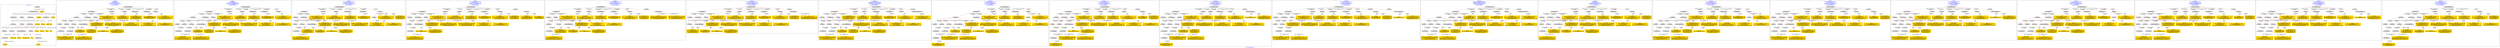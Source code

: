 digraph n0 {
fontcolor="blue"
remincross="true"
label="s27-s-the-huntington.json"
subgraph cluster_0 {
label="1-correct model"
n2[style="filled",color="white",fillcolor="lightgray",label="E12_Production1"];
n3[style="filled",color="white",fillcolor="lightgray",label="E21_Person1"];
n4[style="filled",color="white",fillcolor="lightgray",label="E55_Type1"];
n5[style="filled",color="white",fillcolor="lightgray",label="E52_Time-Span3"];
n6[style="filled",color="white",fillcolor="lightgray",label="E69_Death1"];
n7[style="filled",color="white",fillcolor="lightgray",label="E74_Group1"];
n8[style="filled",color="white",fillcolor="lightgray",label="E82_Actor_Appellation1"];
n9[style="filled",color="white",fillcolor="lightgray",label="E67_Birth1"];
n10[shape="plaintext",style="filled",fillcolor="gold",label="artist_URI"];
n11[style="filled",color="white",fillcolor="lightgray",label="E22_Man-Made_Object1"];
n12[style="filled",color="white",fillcolor="lightgray",label="E35_Title1"];
n13[style="filled",color="white",fillcolor="lightgray",label="E8_Acquisition1"];
n14[shape="plaintext",style="filled",fillcolor="gold",label="description"];
n15[style="filled",color="white",fillcolor="lightgray",label="E54_Dimension1"];
n16[shape="plaintext",style="filled",fillcolor="gold",label="object_uri"];
n17[shape="plaintext",style="filled",fillcolor="gold",label="Artwork_Title"];
n18[style="filled",color="white",fillcolor="lightgray",label="E38_Image1"];
n19[shape="plaintext",style="filled",fillcolor="gold",label="image_url"];
n20[style="filled",color="white",fillcolor="lightgray",label="E52_Time-Span1"];
n21[shape="plaintext",style="filled",fillcolor="gold",label="birth_date"];
n22[style="filled",color="white",fillcolor="lightgray",label="E52_Time-Span2"];
n23[shape="plaintext",style="filled",fillcolor="gold",label="death_date"];
n24[shape="plaintext",style="filled",fillcolor="gold",label="date"];
n25[shape="plaintext",style="filled",fillcolor="gold",label="dimensions_inch"];
n26[shape="plaintext",style="filled",fillcolor="gold",label="medium_uri"];
n27[shape="plaintext",style="filled",fillcolor="gold",label="medium"];
n28[shape="plaintext",style="filled",fillcolor="gold",label="Nationality_URI"];
n29[shape="plaintext",style="filled",fillcolor="gold",label="nationality"];
n30[shape="plaintext",style="filled",fillcolor="gold",label="artist_appellation_uri"];
n31[shape="plaintext",style="filled",fillcolor="gold",label="name"];
n32[shape="plaintext",style="filled",fillcolor="gold",label="credit_line"];
}
subgraph cluster_1 {
label="candidate 0\nlink coherence:1.0\nnode coherence:1.0\nconfidence:0.44795687494774\nmapping score:0.5243189583159134\ncost:30.99989\n-precision:0.55-recall:0.57"
n34[style="filled",color="white",fillcolor="lightgray",label="E12_Production1"];
n35[style="filled",color="white",fillcolor="lightgray",label="E21_Person1"];
n36[style="filled",color="white",fillcolor="lightgray",label="E52_Time-Span2"];
n37[style="filled",color="white",fillcolor="lightgray",label="E55_Type1"];
n38[style="filled",color="white",fillcolor="lightgray",label="E67_Birth1"];
n39[style="filled",color="white",fillcolor="lightgray",label="E69_Death1"];
n40[style="filled",color="white",fillcolor="lightgray",label="E74_Group1"];
n41[style="filled",color="white",fillcolor="lightgray",label="E82_Actor_Appellation1"];
n42[style="filled",color="white",fillcolor="lightgray",label="E22_Man-Made_Object1"];
n43[style="filled",color="white",fillcolor="lightgray",label="E30_Right1"];
n44[style="filled",color="white",fillcolor="lightgray",label="E35_Title1"];
n45[style="filled",color="white",fillcolor="lightgray",label="E40_Legal_Body1"];
n46[style="filled",color="white",fillcolor="lightgray",label="E54_Dimension1"];
n47[style="filled",color="white",fillcolor="lightgray",label="E55_Type2"];
n48[style="filled",color="white",fillcolor="lightgray",label="E52_Time-Span1"];
n49[style="filled",color="white",fillcolor="lightgray",label="E52_Time-Span3"];
n50[shape="plaintext",style="filled",fillcolor="gold",label="dimensions_inch\n[E54_Dimension,P3_has_note,0.725]\n[E82_Actor_Appellation,label,0.274]\n[E35_Title,label,0.001]"];
n51[shape="plaintext",style="filled",fillcolor="gold",label="medium_uri\n[E55_Type,classLink,0.528]\n[E74_Group,classLink,0.472]\n[E55_Type,label,0.0]\n[E29_Design_or_Procedure,P3_has_note,0.0]"];
n52[shape="plaintext",style="filled",fillcolor="gold",label="death_date\n[E52_Time-Span,P82b_end_of_the_end,0.448]\n[E52_Time-Span,P82_at_some_time_within,0.375]\n[E52_Time-Span,P82a_begin_of_the_begin,0.121]\n[E52_Time-Span,label,0.055]"];
n53[shape="plaintext",style="filled",fillcolor="gold",label="medium\n[E55_Type,label,0.521]\n[E29_Design_or_Procedure,P3_has_note,0.474]\n[E35_Title,label,0.003]\n[E82_Actor_Appellation,label,0.002]"];
n54[shape="plaintext",style="filled",fillcolor="gold",label="date\n[E52_Time-Span,label,0.413]\n[E52_Time-Span,P82_at_some_time_within,0.402]\n[E52_Time-Span,P82b_end_of_the_end,0.115]\n[E52_Time-Span,P82a_begin_of_the_begin,0.07]"];
n55[shape="plaintext",style="filled",fillcolor="gold",label="artist_appellation_uri\n[E82_Actor_Appellation,classLink,0.89]\n[E21_Person,classLink,0.097]\n[E82_Actor_Appellation,label,0.013]\n[E30_Right,P3_has_note,0.0]"];
n56[shape="plaintext",style="filled",fillcolor="gold",label="image_url\n[E82_Actor_Appellation,label,0.396]\n[E55_Type,label,0.302]\n[E29_Design_or_Procedure,P3_has_note,0.302]"];
n57[shape="plaintext",style="filled",fillcolor="gold",label="credit_line\n[E30_Right,P3_has_note,0.717]\n[E40_Legal_Body,label,0.189]\n[E35_Title,label,0.092]\n[E82_Actor_Appellation,label,0.002]"];
n58[shape="plaintext",style="filled",fillcolor="gold",label="birth_date\n[E52_Time-Span,P82_at_some_time_within,0.384]\n[E52_Time-Span,P82a_begin_of_the_begin,0.29]\n[E52_Time-Span,label,0.183]\n[E52_Time-Span,P82b_end_of_the_end,0.142]"];
n59[shape="plaintext",style="filled",fillcolor="gold",label="nationality\n[E74_Group,label,0.615]\n[E74_Group,classLink,0.385]\n[E35_Title,label,0.0]"];
n60[shape="plaintext",style="filled",fillcolor="gold",label="object_uri\n[E82_Actor_Appellation,label,1.0]"];
n61[shape="plaintext",style="filled",fillcolor="gold",label="name\n[E82_Actor_Appellation,label,0.927]\n[E30_Right,P3_has_note,0.046]\n[E35_Title,label,0.019]\n[E29_Design_or_Procedure,P3_has_note,0.008]"];
n62[shape="plaintext",style="filled",fillcolor="gold",label="Artwork_Title\n[E35_Title,label,0.9]\n[E52_Time-Span,P82_at_some_time_within,0.04]\n[E30_Right,P3_has_note,0.035]\n[E52_Time-Span,P82a_begin_of_the_begin,0.025]"];
n63[shape="plaintext",style="filled",fillcolor="gold",label="artist_URI\n[E21_Person,classLink,0.508]\n[E82_Actor_Appellation,classLink,0.423]\n[E82_Actor_Appellation,label,0.068]\n[E30_Right,P3_has_note,0.0]"];
n64[shape="plaintext",style="filled",fillcolor="gold",label="Nationality_URI\n[E74_Group,classLink,0.794]\n[E74_Group,label,0.116]\n[E55_Type,classLink,0.089]\n[E35_Title,label,0.0]"];
n65[shape="plaintext",style="filled",fillcolor="gold",label="description\n[E35_Title,label,0.666]\n[E82_Actor_Appellation,label,0.144]\n[E74_Group,label,0.099]\n[E30_Right,P3_has_note,0.091]"];
}
subgraph cluster_2 {
label="candidate 1\nlink coherence:1.0\nnode coherence:1.0\nconfidence:0.44299999801525863\nmapping score:0.5226666660050862\ncost:30.99989\n-precision:0.52-recall:0.53"
n67[style="filled",color="white",fillcolor="lightgray",label="E12_Production1"];
n68[style="filled",color="white",fillcolor="lightgray",label="E21_Person1"];
n69[style="filled",color="white",fillcolor="lightgray",label="E52_Time-Span2"];
n70[style="filled",color="white",fillcolor="lightgray",label="E55_Type1"];
n71[style="filled",color="white",fillcolor="lightgray",label="E67_Birth1"];
n72[style="filled",color="white",fillcolor="lightgray",label="E69_Death1"];
n73[style="filled",color="white",fillcolor="lightgray",label="E74_Group1"];
n74[style="filled",color="white",fillcolor="lightgray",label="E82_Actor_Appellation1"];
n75[style="filled",color="white",fillcolor="lightgray",label="E22_Man-Made_Object1"];
n76[style="filled",color="white",fillcolor="lightgray",label="E30_Right1"];
n77[style="filled",color="white",fillcolor="lightgray",label="E35_Title1"];
n78[style="filled",color="white",fillcolor="lightgray",label="E40_Legal_Body1"];
n79[style="filled",color="white",fillcolor="lightgray",label="E54_Dimension1"];
n80[style="filled",color="white",fillcolor="lightgray",label="E55_Type2"];
n81[style="filled",color="white",fillcolor="lightgray",label="E52_Time-Span1"];
n82[style="filled",color="white",fillcolor="lightgray",label="E52_Time-Span3"];
n83[shape="plaintext",style="filled",fillcolor="gold",label="dimensions_inch\n[E54_Dimension,P3_has_note,0.725]\n[E82_Actor_Appellation,label,0.274]\n[E35_Title,label,0.001]"];
n84[shape="plaintext",style="filled",fillcolor="gold",label="medium_uri\n[E55_Type,classLink,0.528]\n[E74_Group,classLink,0.472]\n[E55_Type,label,0.0]\n[E29_Design_or_Procedure,P3_has_note,0.0]"];
n85[shape="plaintext",style="filled",fillcolor="gold",label="death_date\n[E52_Time-Span,P82b_end_of_the_end,0.448]\n[E52_Time-Span,P82_at_some_time_within,0.375]\n[E52_Time-Span,P82a_begin_of_the_begin,0.121]\n[E52_Time-Span,label,0.055]"];
n86[shape="plaintext",style="filled",fillcolor="gold",label="medium\n[E55_Type,label,0.521]\n[E29_Design_or_Procedure,P3_has_note,0.474]\n[E35_Title,label,0.003]\n[E82_Actor_Appellation,label,0.002]"];
n87[shape="plaintext",style="filled",fillcolor="gold",label="date\n[E52_Time-Span,label,0.413]\n[E52_Time-Span,P82_at_some_time_within,0.402]\n[E52_Time-Span,P82b_end_of_the_end,0.115]\n[E52_Time-Span,P82a_begin_of_the_begin,0.07]"];
n88[shape="plaintext",style="filled",fillcolor="gold",label="artist_appellation_uri\n[E82_Actor_Appellation,classLink,0.89]\n[E21_Person,classLink,0.097]\n[E82_Actor_Appellation,label,0.013]\n[E30_Right,P3_has_note,0.0]"];
n89[shape="plaintext",style="filled",fillcolor="gold",label="image_url\n[E82_Actor_Appellation,label,0.396]\n[E55_Type,label,0.302]\n[E29_Design_or_Procedure,P3_has_note,0.302]"];
n90[shape="plaintext",style="filled",fillcolor="gold",label="credit_line\n[E30_Right,P3_has_note,0.717]\n[E40_Legal_Body,label,0.189]\n[E35_Title,label,0.092]\n[E82_Actor_Appellation,label,0.002]"];
n91[shape="plaintext",style="filled",fillcolor="gold",label="Artwork_Title\n[E35_Title,label,0.9]\n[E52_Time-Span,P82_at_some_time_within,0.04]\n[E30_Right,P3_has_note,0.035]\n[E52_Time-Span,P82a_begin_of_the_begin,0.025]"];
n92[shape="plaintext",style="filled",fillcolor="gold",label="nationality\n[E74_Group,label,0.615]\n[E74_Group,classLink,0.385]\n[E35_Title,label,0.0]"];
n93[shape="plaintext",style="filled",fillcolor="gold",label="object_uri\n[E82_Actor_Appellation,label,1.0]"];
n94[shape="plaintext",style="filled",fillcolor="gold",label="name\n[E82_Actor_Appellation,label,0.927]\n[E30_Right,P3_has_note,0.046]\n[E35_Title,label,0.019]\n[E29_Design_or_Procedure,P3_has_note,0.008]"];
n95[shape="plaintext",style="filled",fillcolor="gold",label="birth_date\n[E52_Time-Span,P82_at_some_time_within,0.384]\n[E52_Time-Span,P82a_begin_of_the_begin,0.29]\n[E52_Time-Span,label,0.183]\n[E52_Time-Span,P82b_end_of_the_end,0.142]"];
n96[shape="plaintext",style="filled",fillcolor="gold",label="artist_URI\n[E21_Person,classLink,0.508]\n[E82_Actor_Appellation,classLink,0.423]\n[E82_Actor_Appellation,label,0.068]\n[E30_Right,P3_has_note,0.0]"];
n97[shape="plaintext",style="filled",fillcolor="gold",label="Nationality_URI\n[E74_Group,classLink,0.794]\n[E74_Group,label,0.116]\n[E55_Type,classLink,0.089]\n[E35_Title,label,0.0]"];
n98[shape="plaintext",style="filled",fillcolor="gold",label="description\n[E35_Title,label,0.666]\n[E82_Actor_Appellation,label,0.144]\n[E74_Group,label,0.099]\n[E30_Right,P3_has_note,0.091]"];
}
subgraph cluster_3 {
label="candidate 10\nlink coherence:0.9655172413793104\nnode coherence:1.0\nconfidence:0.4028412542347776\nmapping score:0.5196970847449259\ncost:127.99992\n-precision:0.41-recall:0.4"
n100[style="filled",color="white",fillcolor="lightgray",label="E12_Production1"];
n101[style="filled",color="white",fillcolor="lightgray",label="E21_Person1"];
n102[style="filled",color="white",fillcolor="lightgray",label="E52_Time-Span2"];
n103[style="filled",color="white",fillcolor="lightgray",label="E67_Birth1"];
n104[style="filled",color="white",fillcolor="lightgray",label="E74_Group1"];
n105[style="filled",color="white",fillcolor="lightgray",label="E82_Actor_Appellation1"];
n106[style="filled",color="white",fillcolor="lightgray",label="E22_Man-Made_Object1"];
n107[style="filled",color="white",fillcolor="lightgray",label="E30_Right1"];
n108[style="filled",color="white",fillcolor="lightgray",label="E35_Title1"];
n109[style="filled",color="white",fillcolor="lightgray",label="E40_Legal_Body1"];
n110[style="filled",color="white",fillcolor="lightgray",label="E54_Dimension1"];
n111[style="filled",color="white",fillcolor="lightgray",label="E55_Type2"];
n112[style="filled",color="white",fillcolor="lightgray",label="E52_Time-Span1"];
n113[style="filled",color="white",fillcolor="lightgray",label="E55_Type1"];
n114[shape="plaintext",style="filled",fillcolor="gold",label="dimensions_inch\n[E54_Dimension,P3_has_note,0.725]\n[E82_Actor_Appellation,label,0.274]\n[E35_Title,label,0.001]"];
n115[shape="plaintext",style="filled",fillcolor="gold",label="medium_uri\n[E55_Type,classLink,0.528]\n[E74_Group,classLink,0.472]\n[E55_Type,label,0.0]\n[E29_Design_or_Procedure,P3_has_note,0.0]"];
n116[shape="plaintext",style="filled",fillcolor="gold",label="death_date\n[E52_Time-Span,P82b_end_of_the_end,0.448]\n[E52_Time-Span,P82_at_some_time_within,0.375]\n[E52_Time-Span,P82a_begin_of_the_begin,0.121]\n[E52_Time-Span,label,0.055]"];
n117[shape="plaintext",style="filled",fillcolor="gold",label="medium\n[E55_Type,label,0.521]\n[E29_Design_or_Procedure,P3_has_note,0.474]\n[E35_Title,label,0.003]\n[E82_Actor_Appellation,label,0.002]"];
n118[shape="plaintext",style="filled",fillcolor="gold",label="artist_appellation_uri\n[E82_Actor_Appellation,classLink,0.89]\n[E21_Person,classLink,0.097]\n[E82_Actor_Appellation,label,0.013]\n[E30_Right,P3_has_note,0.0]"];
n119[shape="plaintext",style="filled",fillcolor="gold",label="image_url\n[E82_Actor_Appellation,label,0.396]\n[E55_Type,label,0.302]\n[E29_Design_or_Procedure,P3_has_note,0.302]"];
n120[shape="plaintext",style="filled",fillcolor="gold",label="credit_line\n[E30_Right,P3_has_note,0.717]\n[E40_Legal_Body,label,0.189]\n[E35_Title,label,0.092]\n[E82_Actor_Appellation,label,0.002]"];
n121[shape="plaintext",style="filled",fillcolor="gold",label="date\n[E52_Time-Span,label,0.413]\n[E52_Time-Span,P82_at_some_time_within,0.402]\n[E52_Time-Span,P82b_end_of_the_end,0.115]\n[E52_Time-Span,P82a_begin_of_the_begin,0.07]"];
n122[shape="plaintext",style="filled",fillcolor="gold",label="description\n[E35_Title,label,0.666]\n[E82_Actor_Appellation,label,0.144]\n[E74_Group,label,0.099]\n[E30_Right,P3_has_note,0.091]"];
n123[shape="plaintext",style="filled",fillcolor="gold",label="object_uri\n[E82_Actor_Appellation,label,1.0]"];
n124[shape="plaintext",style="filled",fillcolor="gold",label="name\n[E82_Actor_Appellation,label,0.927]\n[E30_Right,P3_has_note,0.046]\n[E35_Title,label,0.019]\n[E29_Design_or_Procedure,P3_has_note,0.008]"];
n125[shape="plaintext",style="filled",fillcolor="gold",label="birth_date\n[E52_Time-Span,P82_at_some_time_within,0.384]\n[E52_Time-Span,P82a_begin_of_the_begin,0.29]\n[E52_Time-Span,label,0.183]\n[E52_Time-Span,P82b_end_of_the_end,0.142]"];
n126[shape="plaintext",style="filled",fillcolor="gold",label="Nationality_URI\n[E74_Group,classLink,0.794]\n[E74_Group,label,0.116]\n[E55_Type,classLink,0.089]\n[E35_Title,label,0.0]"];
n127[shape="plaintext",style="filled",fillcolor="gold",label="artist_URI\n[E21_Person,classLink,0.508]\n[E82_Actor_Appellation,classLink,0.423]\n[E82_Actor_Appellation,label,0.068]\n[E30_Right,P3_has_note,0.0]"];
n128[shape="plaintext",style="filled",fillcolor="gold",label="nationality\n[E74_Group,label,0.615]\n[E74_Group,classLink,0.385]\n[E35_Title,label,0.0]"];
n129[shape="plaintext",style="filled",fillcolor="gold",label="Artwork_Title\n[E35_Title,label,0.9]\n[E52_Time-Span,P82_at_some_time_within,0.04]\n[E30_Right,P3_has_note,0.035]\n[E52_Time-Span,P82a_begin_of_the_begin,0.025]"];
}
subgraph cluster_4 {
label="candidate 11\nlink coherence:0.9655172413793104\nnode coherence:1.0\nconfidence:0.4028412542347776\nmapping score:0.5196970847449259\ncost:128.009912\n-precision:0.41-recall:0.4"
n131[style="filled",color="white",fillcolor="lightgray",label="E12_Production1"];
n132[style="filled",color="white",fillcolor="lightgray",label="E21_Person1"];
n133[style="filled",color="white",fillcolor="lightgray",label="E52_Time-Span2"];
n134[style="filled",color="white",fillcolor="lightgray",label="E55_Type1"];
n135[style="filled",color="white",fillcolor="lightgray",label="E67_Birth1"];
n136[style="filled",color="white",fillcolor="lightgray",label="E82_Actor_Appellation1"];
n137[style="filled",color="white",fillcolor="lightgray",label="E22_Man-Made_Object1"];
n138[style="filled",color="white",fillcolor="lightgray",label="E30_Right1"];
n139[style="filled",color="white",fillcolor="lightgray",label="E35_Title1"];
n140[style="filled",color="white",fillcolor="lightgray",label="E40_Legal_Body1"];
n141[style="filled",color="white",fillcolor="lightgray",label="E54_Dimension1"];
n142[style="filled",color="white",fillcolor="lightgray",label="E55_Type2"];
n143[style="filled",color="white",fillcolor="lightgray",label="E52_Time-Span1"];
n144[style="filled",color="white",fillcolor="lightgray",label="E74_Group1"];
n145[shape="plaintext",style="filled",fillcolor="gold",label="dimensions_inch\n[E54_Dimension,P3_has_note,0.725]\n[E82_Actor_Appellation,label,0.274]\n[E35_Title,label,0.001]"];
n146[shape="plaintext",style="filled",fillcolor="gold",label="medium_uri\n[E55_Type,classLink,0.528]\n[E74_Group,classLink,0.472]\n[E55_Type,label,0.0]\n[E29_Design_or_Procedure,P3_has_note,0.0]"];
n147[shape="plaintext",style="filled",fillcolor="gold",label="death_date\n[E52_Time-Span,P82b_end_of_the_end,0.448]\n[E52_Time-Span,P82_at_some_time_within,0.375]\n[E52_Time-Span,P82a_begin_of_the_begin,0.121]\n[E52_Time-Span,label,0.055]"];
n148[shape="plaintext",style="filled",fillcolor="gold",label="medium\n[E55_Type,label,0.521]\n[E29_Design_or_Procedure,P3_has_note,0.474]\n[E35_Title,label,0.003]\n[E82_Actor_Appellation,label,0.002]"];
n149[shape="plaintext",style="filled",fillcolor="gold",label="artist_appellation_uri\n[E82_Actor_Appellation,classLink,0.89]\n[E21_Person,classLink,0.097]\n[E82_Actor_Appellation,label,0.013]\n[E30_Right,P3_has_note,0.0]"];
n150[shape="plaintext",style="filled",fillcolor="gold",label="image_url\n[E82_Actor_Appellation,label,0.396]\n[E55_Type,label,0.302]\n[E29_Design_or_Procedure,P3_has_note,0.302]"];
n151[shape="plaintext",style="filled",fillcolor="gold",label="credit_line\n[E30_Right,P3_has_note,0.717]\n[E40_Legal_Body,label,0.189]\n[E35_Title,label,0.092]\n[E82_Actor_Appellation,label,0.002]"];
n152[shape="plaintext",style="filled",fillcolor="gold",label="date\n[E52_Time-Span,label,0.413]\n[E52_Time-Span,P82_at_some_time_within,0.402]\n[E52_Time-Span,P82b_end_of_the_end,0.115]\n[E52_Time-Span,P82a_begin_of_the_begin,0.07]"];
n153[shape="plaintext",style="filled",fillcolor="gold",label="description\n[E35_Title,label,0.666]\n[E82_Actor_Appellation,label,0.144]\n[E74_Group,label,0.099]\n[E30_Right,P3_has_note,0.091]"];
n154[shape="plaintext",style="filled",fillcolor="gold",label="object_uri\n[E82_Actor_Appellation,label,1.0]"];
n155[shape="plaintext",style="filled",fillcolor="gold",label="name\n[E82_Actor_Appellation,label,0.927]\n[E30_Right,P3_has_note,0.046]\n[E35_Title,label,0.019]\n[E29_Design_or_Procedure,P3_has_note,0.008]"];
n156[shape="plaintext",style="filled",fillcolor="gold",label="birth_date\n[E52_Time-Span,P82_at_some_time_within,0.384]\n[E52_Time-Span,P82a_begin_of_the_begin,0.29]\n[E52_Time-Span,label,0.183]\n[E52_Time-Span,P82b_end_of_the_end,0.142]"];
n157[shape="plaintext",style="filled",fillcolor="gold",label="Nationality_URI\n[E74_Group,classLink,0.794]\n[E74_Group,label,0.116]\n[E55_Type,classLink,0.089]\n[E35_Title,label,0.0]"];
n158[shape="plaintext",style="filled",fillcolor="gold",label="artist_URI\n[E21_Person,classLink,0.508]\n[E82_Actor_Appellation,classLink,0.423]\n[E82_Actor_Appellation,label,0.068]\n[E30_Right,P3_has_note,0.0]"];
n159[shape="plaintext",style="filled",fillcolor="gold",label="nationality\n[E74_Group,label,0.615]\n[E74_Group,classLink,0.385]\n[E35_Title,label,0.0]"];
n160[shape="plaintext",style="filled",fillcolor="gold",label="Artwork_Title\n[E35_Title,label,0.9]\n[E52_Time-Span,P82_at_some_time_within,0.04]\n[E30_Right,P3_has_note,0.035]\n[E52_Time-Span,P82a_begin_of_the_begin,0.025]"];
}
subgraph cluster_5 {
label="candidate 12\nlink coherence:0.9655172413793104\nnode coherence:1.0\nconfidence:0.4028412542347776\nmapping score:0.5196970847449259\ncost:128.009922\n-precision:0.41-recall:0.4"
n162[style="filled",color="white",fillcolor="lightgray",label="E12_Production1"];
n163[style="filled",color="white",fillcolor="lightgray",label="E21_Person1"];
n164[style="filled",color="white",fillcolor="lightgray",label="E55_Type1"];
n165[style="filled",color="white",fillcolor="lightgray",label="E69_Death1"];
n166[style="filled",color="white",fillcolor="lightgray",label="E74_Group1"];
n167[style="filled",color="white",fillcolor="lightgray",label="E82_Actor_Appellation1"];
n168[style="filled",color="white",fillcolor="lightgray",label="E22_Man-Made_Object1"];
n169[style="filled",color="white",fillcolor="lightgray",label="E30_Right1"];
n170[style="filled",color="white",fillcolor="lightgray",label="E35_Title1"];
n171[style="filled",color="white",fillcolor="lightgray",label="E40_Legal_Body1"];
n172[style="filled",color="white",fillcolor="lightgray",label="E54_Dimension1"];
n173[style="filled",color="white",fillcolor="lightgray",label="E55_Type2"];
n174[style="filled",color="white",fillcolor="lightgray",label="E52_Time-Span3"];
n175[style="filled",color="white",fillcolor="lightgray",label="E52_Time-Span2"];
n176[shape="plaintext",style="filled",fillcolor="gold",label="dimensions_inch\n[E54_Dimension,P3_has_note,0.725]\n[E82_Actor_Appellation,label,0.274]\n[E35_Title,label,0.001]"];
n177[shape="plaintext",style="filled",fillcolor="gold",label="medium_uri\n[E55_Type,classLink,0.528]\n[E74_Group,classLink,0.472]\n[E55_Type,label,0.0]\n[E29_Design_or_Procedure,P3_has_note,0.0]"];
n178[shape="plaintext",style="filled",fillcolor="gold",label="death_date\n[E52_Time-Span,P82b_end_of_the_end,0.448]\n[E52_Time-Span,P82_at_some_time_within,0.375]\n[E52_Time-Span,P82a_begin_of_the_begin,0.121]\n[E52_Time-Span,label,0.055]"];
n179[shape="plaintext",style="filled",fillcolor="gold",label="medium\n[E55_Type,label,0.521]\n[E29_Design_or_Procedure,P3_has_note,0.474]\n[E35_Title,label,0.003]\n[E82_Actor_Appellation,label,0.002]"];
n180[shape="plaintext",style="filled",fillcolor="gold",label="date\n[E52_Time-Span,label,0.413]\n[E52_Time-Span,P82_at_some_time_within,0.402]\n[E52_Time-Span,P82b_end_of_the_end,0.115]\n[E52_Time-Span,P82a_begin_of_the_begin,0.07]"];
n181[shape="plaintext",style="filled",fillcolor="gold",label="artist_appellation_uri\n[E82_Actor_Appellation,classLink,0.89]\n[E21_Person,classLink,0.097]\n[E82_Actor_Appellation,label,0.013]\n[E30_Right,P3_has_note,0.0]"];
n182[shape="plaintext",style="filled",fillcolor="gold",label="image_url\n[E82_Actor_Appellation,label,0.396]\n[E55_Type,label,0.302]\n[E29_Design_or_Procedure,P3_has_note,0.302]"];
n183[shape="plaintext",style="filled",fillcolor="gold",label="credit_line\n[E30_Right,P3_has_note,0.717]\n[E40_Legal_Body,label,0.189]\n[E35_Title,label,0.092]\n[E82_Actor_Appellation,label,0.002]"];
n184[shape="plaintext",style="filled",fillcolor="gold",label="description\n[E35_Title,label,0.666]\n[E82_Actor_Appellation,label,0.144]\n[E74_Group,label,0.099]\n[E30_Right,P3_has_note,0.091]"];
n185[shape="plaintext",style="filled",fillcolor="gold",label="object_uri\n[E82_Actor_Appellation,label,1.0]"];
n186[shape="plaintext",style="filled",fillcolor="gold",label="name\n[E82_Actor_Appellation,label,0.927]\n[E30_Right,P3_has_note,0.046]\n[E35_Title,label,0.019]\n[E29_Design_or_Procedure,P3_has_note,0.008]"];
n187[shape="plaintext",style="filled",fillcolor="gold",label="birth_date\n[E52_Time-Span,P82_at_some_time_within,0.384]\n[E52_Time-Span,P82a_begin_of_the_begin,0.29]\n[E52_Time-Span,label,0.183]\n[E52_Time-Span,P82b_end_of_the_end,0.142]"];
n188[shape="plaintext",style="filled",fillcolor="gold",label="Nationality_URI\n[E74_Group,classLink,0.794]\n[E74_Group,label,0.116]\n[E55_Type,classLink,0.089]\n[E35_Title,label,0.0]"];
n189[shape="plaintext",style="filled",fillcolor="gold",label="artist_URI\n[E21_Person,classLink,0.508]\n[E82_Actor_Appellation,classLink,0.423]\n[E82_Actor_Appellation,label,0.068]\n[E30_Right,P3_has_note,0.0]"];
n190[shape="plaintext",style="filled",fillcolor="gold",label="nationality\n[E74_Group,label,0.615]\n[E74_Group,classLink,0.385]\n[E35_Title,label,0.0]"];
n191[shape="plaintext",style="filled",fillcolor="gold",label="Artwork_Title\n[E35_Title,label,0.9]\n[E52_Time-Span,P82_at_some_time_within,0.04]\n[E30_Right,P3_has_note,0.035]\n[E52_Time-Span,P82a_begin_of_the_begin,0.025]"];
}
subgraph cluster_6 {
label="candidate 13\nlink coherence:0.9642857142857143\nnode coherence:1.0\nconfidence:0.4028412542347776\nmapping score:0.5196970847449259\ncost:127.009932\n-precision:0.39-recall:0.37"
n193[style="filled",color="white",fillcolor="lightgray",label="E12_Production1"];
n194[style="filled",color="white",fillcolor="lightgray",label="E21_Person1"];
n195[style="filled",color="white",fillcolor="lightgray",label="E52_Time-Span2"];
n196[style="filled",color="white",fillcolor="lightgray",label="E55_Type1"];
n197[style="filled",color="white",fillcolor="lightgray",label="E74_Group1"];
n198[style="filled",color="white",fillcolor="lightgray",label="E82_Actor_Appellation1"];
n199[style="filled",color="white",fillcolor="lightgray",label="E22_Man-Made_Object1"];
n200[style="filled",color="white",fillcolor="lightgray",label="E30_Right1"];
n201[style="filled",color="white",fillcolor="lightgray",label="E35_Title1"];
n202[style="filled",color="white",fillcolor="lightgray",label="E40_Legal_Body1"];
n203[style="filled",color="white",fillcolor="lightgray",label="E54_Dimension1"];
n204[style="filled",color="white",fillcolor="lightgray",label="E55_Type2"];
n205[style="filled",color="white",fillcolor="lightgray",label="E52_Time-Span1"];
n206[shape="plaintext",style="filled",fillcolor="gold",label="dimensions_inch\n[E54_Dimension,P3_has_note,0.725]\n[E82_Actor_Appellation,label,0.274]\n[E35_Title,label,0.001]"];
n207[shape="plaintext",style="filled",fillcolor="gold",label="medium_uri\n[E55_Type,classLink,0.528]\n[E74_Group,classLink,0.472]\n[E55_Type,label,0.0]\n[E29_Design_or_Procedure,P3_has_note,0.0]"];
n208[shape="plaintext",style="filled",fillcolor="gold",label="death_date\n[E52_Time-Span,P82b_end_of_the_end,0.448]\n[E52_Time-Span,P82_at_some_time_within,0.375]\n[E52_Time-Span,P82a_begin_of_the_begin,0.121]\n[E52_Time-Span,label,0.055]"];
n209[shape="plaintext",style="filled",fillcolor="gold",label="medium\n[E55_Type,label,0.521]\n[E29_Design_or_Procedure,P3_has_note,0.474]\n[E35_Title,label,0.003]\n[E82_Actor_Appellation,label,0.002]"];
n210[shape="plaintext",style="filled",fillcolor="gold",label="artist_appellation_uri\n[E82_Actor_Appellation,classLink,0.89]\n[E21_Person,classLink,0.097]\n[E82_Actor_Appellation,label,0.013]\n[E30_Right,P3_has_note,0.0]"];
n211[shape="plaintext",style="filled",fillcolor="gold",label="image_url\n[E82_Actor_Appellation,label,0.396]\n[E55_Type,label,0.302]\n[E29_Design_or_Procedure,P3_has_note,0.302]"];
n212[shape="plaintext",style="filled",fillcolor="gold",label="credit_line\n[E30_Right,P3_has_note,0.717]\n[E40_Legal_Body,label,0.189]\n[E35_Title,label,0.092]\n[E82_Actor_Appellation,label,0.002]"];
n213[shape="plaintext",style="filled",fillcolor="gold",label="date\n[E52_Time-Span,label,0.413]\n[E52_Time-Span,P82_at_some_time_within,0.402]\n[E52_Time-Span,P82b_end_of_the_end,0.115]\n[E52_Time-Span,P82a_begin_of_the_begin,0.07]"];
n214[shape="plaintext",style="filled",fillcolor="gold",label="description\n[E35_Title,label,0.666]\n[E82_Actor_Appellation,label,0.144]\n[E74_Group,label,0.099]\n[E30_Right,P3_has_note,0.091]"];
n215[shape="plaintext",style="filled",fillcolor="gold",label="object_uri\n[E82_Actor_Appellation,label,1.0]"];
n216[shape="plaintext",style="filled",fillcolor="gold",label="name\n[E82_Actor_Appellation,label,0.927]\n[E30_Right,P3_has_note,0.046]\n[E35_Title,label,0.019]\n[E29_Design_or_Procedure,P3_has_note,0.008]"];
n217[shape="plaintext",style="filled",fillcolor="gold",label="birth_date\n[E52_Time-Span,P82_at_some_time_within,0.384]\n[E52_Time-Span,P82a_begin_of_the_begin,0.29]\n[E52_Time-Span,label,0.183]\n[E52_Time-Span,P82b_end_of_the_end,0.142]"];
n218[shape="plaintext",style="filled",fillcolor="gold",label="Nationality_URI\n[E74_Group,classLink,0.794]\n[E74_Group,label,0.116]\n[E55_Type,classLink,0.089]\n[E35_Title,label,0.0]"];
n219[shape="plaintext",style="filled",fillcolor="gold",label="artist_URI\n[E21_Person,classLink,0.508]\n[E82_Actor_Appellation,classLink,0.423]\n[E82_Actor_Appellation,label,0.068]\n[E30_Right,P3_has_note,0.0]"];
n220[shape="plaintext",style="filled",fillcolor="gold",label="nationality\n[E74_Group,label,0.615]\n[E74_Group,classLink,0.385]\n[E35_Title,label,0.0]"];
n221[shape="plaintext",style="filled",fillcolor="gold",label="Artwork_Title\n[E35_Title,label,0.9]\n[E52_Time-Span,P82_at_some_time_within,0.04]\n[E30_Right,P3_has_note,0.035]\n[E52_Time-Span,P82a_begin_of_the_begin,0.025]"];
}
subgraph cluster_7 {
label="candidate 14\nlink coherence:0.9375\nnode coherence:0.9285714285714286\nconfidence:0.4395214186163594\nmapping score:0.4976976157292627\ncost:230.009892\n-precision:0.53-recall:0.57"
n223[style="filled",color="white",fillcolor="lightgray",label="E12_Production1"];
n224[style="filled",color="white",fillcolor="lightgray",label="E21_Person1"];
n225[style="filled",color="white",fillcolor="lightgray",label="E52_Time-Span2"];
n226[style="filled",color="white",fillcolor="lightgray",label="E55_Type1"];
n227[style="filled",color="white",fillcolor="lightgray",label="E67_Birth1"];
n228[style="filled",color="white",fillcolor="lightgray",label="E69_Death1"];
n229[style="filled",color="white",fillcolor="lightgray",label="E74_Group1"];
n230[style="filled",color="white",fillcolor="lightgray",label="E82_Actor_Appellation1"];
n231[style="filled",color="white",fillcolor="lightgray",label="E22_Man-Made_Object1"];
n232[style="filled",color="white",fillcolor="lightgray",label="E30_Right1"];
n233[style="filled",color="white",fillcolor="lightgray",label="E35_Title1"];
n234[style="filled",color="white",fillcolor="lightgray",label="E40_Legal_Body1"];
n235[style="filled",color="white",fillcolor="lightgray",label="E54_Dimension1"];
n236[style="filled",color="white",fillcolor="lightgray",label="E55_Type2"];
n237[style="filled",color="white",fillcolor="lightgray",label="E52_Time-Span1"];
n238[style="filled",color="white",fillcolor="lightgray",label="E52_Time-Span3"];
n239[style="filled",color="white",fillcolor="lightgray",label="E29_Design_or_Procedure1"];
n240[shape="plaintext",style="filled",fillcolor="gold",label="dimensions_inch\n[E54_Dimension,P3_has_note,0.725]\n[E82_Actor_Appellation,label,0.274]\n[E35_Title,label,0.001]"];
n241[shape="plaintext",style="filled",fillcolor="gold",label="medium_uri\n[E55_Type,classLink,0.528]\n[E74_Group,classLink,0.472]\n[E55_Type,label,0.0]\n[E29_Design_or_Procedure,P3_has_note,0.0]"];
n242[shape="plaintext",style="filled",fillcolor="gold",label="death_date\n[E52_Time-Span,P82b_end_of_the_end,0.448]\n[E52_Time-Span,P82_at_some_time_within,0.375]\n[E52_Time-Span,P82a_begin_of_the_begin,0.121]\n[E52_Time-Span,label,0.055]"];
n243[shape="plaintext",style="filled",fillcolor="gold",label="medium\n[E55_Type,label,0.521]\n[E29_Design_or_Procedure,P3_has_note,0.474]\n[E35_Title,label,0.003]\n[E82_Actor_Appellation,label,0.002]"];
n244[shape="plaintext",style="filled",fillcolor="gold",label="date\n[E52_Time-Span,label,0.413]\n[E52_Time-Span,P82_at_some_time_within,0.402]\n[E52_Time-Span,P82b_end_of_the_end,0.115]\n[E52_Time-Span,P82a_begin_of_the_begin,0.07]"];
n245[shape="plaintext",style="filled",fillcolor="gold",label="image_url\n[E82_Actor_Appellation,label,0.396]\n[E55_Type,label,0.302]\n[E29_Design_or_Procedure,P3_has_note,0.302]"];
n246[shape="plaintext",style="filled",fillcolor="gold",label="credit_line\n[E30_Right,P3_has_note,0.717]\n[E40_Legal_Body,label,0.189]\n[E35_Title,label,0.092]\n[E82_Actor_Appellation,label,0.002]"];
n247[shape="plaintext",style="filled",fillcolor="gold",label="birth_date\n[E52_Time-Span,P82_at_some_time_within,0.384]\n[E52_Time-Span,P82a_begin_of_the_begin,0.29]\n[E52_Time-Span,label,0.183]\n[E52_Time-Span,P82b_end_of_the_end,0.142]"];
n248[shape="plaintext",style="filled",fillcolor="gold",label="nationality\n[E74_Group,label,0.615]\n[E74_Group,classLink,0.385]\n[E35_Title,label,0.0]"];
n249[shape="plaintext",style="filled",fillcolor="gold",label="name\n[E82_Actor_Appellation,label,0.927]\n[E30_Right,P3_has_note,0.046]\n[E35_Title,label,0.019]\n[E29_Design_or_Procedure,P3_has_note,0.008]"];
n250[shape="plaintext",style="filled",fillcolor="gold",label="object_uri\n[E82_Actor_Appellation,label,1.0]"];
n251[shape="plaintext",style="filled",fillcolor="gold",label="artist_appellation_uri\n[E82_Actor_Appellation,classLink,0.89]\n[E21_Person,classLink,0.097]\n[E82_Actor_Appellation,label,0.013]\n[E30_Right,P3_has_note,0.0]"];
n252[shape="plaintext",style="filled",fillcolor="gold",label="Artwork_Title\n[E35_Title,label,0.9]\n[E52_Time-Span,P82_at_some_time_within,0.04]\n[E30_Right,P3_has_note,0.035]\n[E52_Time-Span,P82a_begin_of_the_begin,0.025]"];
n253[shape="plaintext",style="filled",fillcolor="gold",label="artist_URI\n[E21_Person,classLink,0.508]\n[E82_Actor_Appellation,classLink,0.423]\n[E82_Actor_Appellation,label,0.068]\n[E30_Right,P3_has_note,0.0]"];
n254[shape="plaintext",style="filled",fillcolor="gold",label="Nationality_URI\n[E74_Group,classLink,0.794]\n[E74_Group,label,0.116]\n[E55_Type,classLink,0.089]\n[E35_Title,label,0.0]"];
n255[shape="plaintext",style="filled",fillcolor="gold",label="description\n[E35_Title,label,0.666]\n[E82_Actor_Appellation,label,0.144]\n[E74_Group,label,0.099]\n[E30_Right,P3_has_note,0.091]"];
}
subgraph cluster_8 {
label="candidate 15\nlink coherence:0.9354838709677419\nnode coherence:1.0\nconfidence:0.44795687494774\nmapping score:0.5243189583159134\ncost:228.99991\n-precision:0.48-recall:0.5"
n257[style="filled",color="white",fillcolor="lightgray",label="E12_Production1"];
n258[style="filled",color="white",fillcolor="lightgray",label="E21_Person1"];
n259[style="filled",color="white",fillcolor="lightgray",label="E52_Time-Span2"];
n260[style="filled",color="white",fillcolor="lightgray",label="E67_Birth1"];
n261[style="filled",color="white",fillcolor="lightgray",label="E69_Death1"];
n262[style="filled",color="white",fillcolor="lightgray",label="E74_Group1"];
n263[style="filled",color="white",fillcolor="lightgray",label="E82_Actor_Appellation1"];
n264[style="filled",color="white",fillcolor="lightgray",label="E22_Man-Made_Object1"];
n265[style="filled",color="white",fillcolor="lightgray",label="E30_Right1"];
n266[style="filled",color="white",fillcolor="lightgray",label="E35_Title1"];
n267[style="filled",color="white",fillcolor="lightgray",label="E40_Legal_Body1"];
n268[style="filled",color="white",fillcolor="lightgray",label="E55_Type2"];
n269[style="filled",color="white",fillcolor="lightgray",label="E52_Time-Span1"];
n270[style="filled",color="white",fillcolor="lightgray",label="E52_Time-Span3"];
n271[style="filled",color="white",fillcolor="lightgray",label="E54_Dimension1"];
n272[style="filled",color="white",fillcolor="lightgray",label="E55_Type1"];
n273[shape="plaintext",style="filled",fillcolor="gold",label="dimensions_inch\n[E54_Dimension,P3_has_note,0.725]\n[E82_Actor_Appellation,label,0.274]\n[E35_Title,label,0.001]"];
n274[shape="plaintext",style="filled",fillcolor="gold",label="medium_uri\n[E55_Type,classLink,0.528]\n[E74_Group,classLink,0.472]\n[E55_Type,label,0.0]\n[E29_Design_or_Procedure,P3_has_note,0.0]"];
n275[shape="plaintext",style="filled",fillcolor="gold",label="death_date\n[E52_Time-Span,P82b_end_of_the_end,0.448]\n[E52_Time-Span,P82_at_some_time_within,0.375]\n[E52_Time-Span,P82a_begin_of_the_begin,0.121]\n[E52_Time-Span,label,0.055]"];
n276[shape="plaintext",style="filled",fillcolor="gold",label="medium\n[E55_Type,label,0.521]\n[E29_Design_or_Procedure,P3_has_note,0.474]\n[E35_Title,label,0.003]\n[E82_Actor_Appellation,label,0.002]"];
n277[shape="plaintext",style="filled",fillcolor="gold",label="date\n[E52_Time-Span,label,0.413]\n[E52_Time-Span,P82_at_some_time_within,0.402]\n[E52_Time-Span,P82b_end_of_the_end,0.115]\n[E52_Time-Span,P82a_begin_of_the_begin,0.07]"];
n278[shape="plaintext",style="filled",fillcolor="gold",label="artist_appellation_uri\n[E82_Actor_Appellation,classLink,0.89]\n[E21_Person,classLink,0.097]\n[E82_Actor_Appellation,label,0.013]\n[E30_Right,P3_has_note,0.0]"];
n279[shape="plaintext",style="filled",fillcolor="gold",label="image_url\n[E82_Actor_Appellation,label,0.396]\n[E55_Type,label,0.302]\n[E29_Design_or_Procedure,P3_has_note,0.302]"];
n280[shape="plaintext",style="filled",fillcolor="gold",label="credit_line\n[E30_Right,P3_has_note,0.717]\n[E40_Legal_Body,label,0.189]\n[E35_Title,label,0.092]\n[E82_Actor_Appellation,label,0.002]"];
n281[shape="plaintext",style="filled",fillcolor="gold",label="birth_date\n[E52_Time-Span,P82_at_some_time_within,0.384]\n[E52_Time-Span,P82a_begin_of_the_begin,0.29]\n[E52_Time-Span,label,0.183]\n[E52_Time-Span,P82b_end_of_the_end,0.142]"];
n282[shape="plaintext",style="filled",fillcolor="gold",label="nationality\n[E74_Group,label,0.615]\n[E74_Group,classLink,0.385]\n[E35_Title,label,0.0]"];
n283[shape="plaintext",style="filled",fillcolor="gold",label="object_uri\n[E82_Actor_Appellation,label,1.0]"];
n284[shape="plaintext",style="filled",fillcolor="gold",label="name\n[E82_Actor_Appellation,label,0.927]\n[E30_Right,P3_has_note,0.046]\n[E35_Title,label,0.019]\n[E29_Design_or_Procedure,P3_has_note,0.008]"];
n285[shape="plaintext",style="filled",fillcolor="gold",label="Artwork_Title\n[E35_Title,label,0.9]\n[E52_Time-Span,P82_at_some_time_within,0.04]\n[E30_Right,P3_has_note,0.035]\n[E52_Time-Span,P82a_begin_of_the_begin,0.025]"];
n286[shape="plaintext",style="filled",fillcolor="gold",label="artist_URI\n[E21_Person,classLink,0.508]\n[E82_Actor_Appellation,classLink,0.423]\n[E82_Actor_Appellation,label,0.068]\n[E30_Right,P3_has_note,0.0]"];
n287[shape="plaintext",style="filled",fillcolor="gold",label="Nationality_URI\n[E74_Group,classLink,0.794]\n[E74_Group,label,0.116]\n[E55_Type,classLink,0.089]\n[E35_Title,label,0.0]"];
n288[shape="plaintext",style="filled",fillcolor="gold",label="description\n[E35_Title,label,0.666]\n[E82_Actor_Appellation,label,0.144]\n[E74_Group,label,0.099]\n[E30_Right,P3_has_note,0.091]"];
}
subgraph cluster_9 {
label="candidate 16\nlink coherence:0.9354838709677419\nnode coherence:1.0\nconfidence:0.44795687494774\nmapping score:0.5243189583159134\ncost:229.009902\n-precision:0.48-recall:0.5"
n290[style="filled",color="white",fillcolor="lightgray",label="E12_Production1"];
n291[style="filled",color="white",fillcolor="lightgray",label="E21_Person1"];
n292[style="filled",color="white",fillcolor="lightgray",label="E52_Time-Span2"];
n293[style="filled",color="white",fillcolor="lightgray",label="E55_Type1"];
n294[style="filled",color="white",fillcolor="lightgray",label="E67_Birth1"];
n295[style="filled",color="white",fillcolor="lightgray",label="E69_Death1"];
n296[style="filled",color="white",fillcolor="lightgray",label="E82_Actor_Appellation1"];
n297[style="filled",color="white",fillcolor="lightgray",label="E22_Man-Made_Object1"];
n298[style="filled",color="white",fillcolor="lightgray",label="E30_Right1"];
n299[style="filled",color="white",fillcolor="lightgray",label="E35_Title1"];
n300[style="filled",color="white",fillcolor="lightgray",label="E40_Legal_Body1"];
n301[style="filled",color="white",fillcolor="lightgray",label="E55_Type2"];
n302[style="filled",color="white",fillcolor="lightgray",label="E52_Time-Span1"];
n303[style="filled",color="white",fillcolor="lightgray",label="E52_Time-Span3"];
n304[style="filled",color="white",fillcolor="lightgray",label="E74_Group1"];
n305[style="filled",color="white",fillcolor="lightgray",label="E54_Dimension1"];
n306[shape="plaintext",style="filled",fillcolor="gold",label="dimensions_inch\n[E54_Dimension,P3_has_note,0.725]\n[E82_Actor_Appellation,label,0.274]\n[E35_Title,label,0.001]"];
n307[shape="plaintext",style="filled",fillcolor="gold",label="medium_uri\n[E55_Type,classLink,0.528]\n[E74_Group,classLink,0.472]\n[E55_Type,label,0.0]\n[E29_Design_or_Procedure,P3_has_note,0.0]"];
n308[shape="plaintext",style="filled",fillcolor="gold",label="death_date\n[E52_Time-Span,P82b_end_of_the_end,0.448]\n[E52_Time-Span,P82_at_some_time_within,0.375]\n[E52_Time-Span,P82a_begin_of_the_begin,0.121]\n[E52_Time-Span,label,0.055]"];
n309[shape="plaintext",style="filled",fillcolor="gold",label="medium\n[E55_Type,label,0.521]\n[E29_Design_or_Procedure,P3_has_note,0.474]\n[E35_Title,label,0.003]\n[E82_Actor_Appellation,label,0.002]"];
n310[shape="plaintext",style="filled",fillcolor="gold",label="date\n[E52_Time-Span,label,0.413]\n[E52_Time-Span,P82_at_some_time_within,0.402]\n[E52_Time-Span,P82b_end_of_the_end,0.115]\n[E52_Time-Span,P82a_begin_of_the_begin,0.07]"];
n311[shape="plaintext",style="filled",fillcolor="gold",label="artist_appellation_uri\n[E82_Actor_Appellation,classLink,0.89]\n[E21_Person,classLink,0.097]\n[E82_Actor_Appellation,label,0.013]\n[E30_Right,P3_has_note,0.0]"];
n312[shape="plaintext",style="filled",fillcolor="gold",label="image_url\n[E82_Actor_Appellation,label,0.396]\n[E55_Type,label,0.302]\n[E29_Design_or_Procedure,P3_has_note,0.302]"];
n313[shape="plaintext",style="filled",fillcolor="gold",label="credit_line\n[E30_Right,P3_has_note,0.717]\n[E40_Legal_Body,label,0.189]\n[E35_Title,label,0.092]\n[E82_Actor_Appellation,label,0.002]"];
n314[shape="plaintext",style="filled",fillcolor="gold",label="birth_date\n[E52_Time-Span,P82_at_some_time_within,0.384]\n[E52_Time-Span,P82a_begin_of_the_begin,0.29]\n[E52_Time-Span,label,0.183]\n[E52_Time-Span,P82b_end_of_the_end,0.142]"];
n315[shape="plaintext",style="filled",fillcolor="gold",label="nationality\n[E74_Group,label,0.615]\n[E74_Group,classLink,0.385]\n[E35_Title,label,0.0]"];
n316[shape="plaintext",style="filled",fillcolor="gold",label="object_uri\n[E82_Actor_Appellation,label,1.0]"];
n317[shape="plaintext",style="filled",fillcolor="gold",label="name\n[E82_Actor_Appellation,label,0.927]\n[E30_Right,P3_has_note,0.046]\n[E35_Title,label,0.019]\n[E29_Design_or_Procedure,P3_has_note,0.008]"];
n318[shape="plaintext",style="filled",fillcolor="gold",label="Artwork_Title\n[E35_Title,label,0.9]\n[E52_Time-Span,P82_at_some_time_within,0.04]\n[E30_Right,P3_has_note,0.035]\n[E52_Time-Span,P82a_begin_of_the_begin,0.025]"];
n319[shape="plaintext",style="filled",fillcolor="gold",label="artist_URI\n[E21_Person,classLink,0.508]\n[E82_Actor_Appellation,classLink,0.423]\n[E82_Actor_Appellation,label,0.068]\n[E30_Right,P3_has_note,0.0]"];
n320[shape="plaintext",style="filled",fillcolor="gold",label="Nationality_URI\n[E74_Group,classLink,0.794]\n[E74_Group,label,0.116]\n[E55_Type,classLink,0.089]\n[E35_Title,label,0.0]"];
n321[shape="plaintext",style="filled",fillcolor="gold",label="description\n[E35_Title,label,0.666]\n[E82_Actor_Appellation,label,0.144]\n[E74_Group,label,0.099]\n[E30_Right,P3_has_note,0.091]"];
}
subgraph cluster_10 {
label="candidate 17\nlink coherence:0.9354838709677419\nnode coherence:1.0\nconfidence:0.44795687494774\nmapping score:0.5243189583159134\ncost:229.009912\n-precision:0.48-recall:0.5"
n323[style="filled",color="white",fillcolor="lightgray",label="E12_Production1"];
n324[style="filled",color="white",fillcolor="lightgray",label="E21_Person1"];
n325[style="filled",color="white",fillcolor="lightgray",label="E52_Time-Span2"];
n326[style="filled",color="white",fillcolor="lightgray",label="E55_Type1"];
n327[style="filled",color="white",fillcolor="lightgray",label="E67_Birth1"];
n328[style="filled",color="white",fillcolor="lightgray",label="E69_Death1"];
n329[style="filled",color="white",fillcolor="lightgray",label="E74_Group1"];
n330[style="filled",color="white",fillcolor="lightgray",label="E22_Man-Made_Object1"];
n331[style="filled",color="white",fillcolor="lightgray",label="E30_Right1"];
n332[style="filled",color="white",fillcolor="lightgray",label="E35_Title1"];
n333[style="filled",color="white",fillcolor="lightgray",label="E40_Legal_Body1"];
n334[style="filled",color="white",fillcolor="lightgray",label="E55_Type2"];
n335[style="filled",color="white",fillcolor="lightgray",label="E52_Time-Span1"];
n336[style="filled",color="white",fillcolor="lightgray",label="E52_Time-Span3"];
n337[style="filled",color="white",fillcolor="lightgray",label="E82_Actor_Appellation1"];
n338[style="filled",color="white",fillcolor="lightgray",label="E54_Dimension1"];
n339[shape="plaintext",style="filled",fillcolor="gold",label="dimensions_inch\n[E54_Dimension,P3_has_note,0.725]\n[E82_Actor_Appellation,label,0.274]\n[E35_Title,label,0.001]"];
n340[shape="plaintext",style="filled",fillcolor="gold",label="medium_uri\n[E55_Type,classLink,0.528]\n[E74_Group,classLink,0.472]\n[E55_Type,label,0.0]\n[E29_Design_or_Procedure,P3_has_note,0.0]"];
n341[shape="plaintext",style="filled",fillcolor="gold",label="death_date\n[E52_Time-Span,P82b_end_of_the_end,0.448]\n[E52_Time-Span,P82_at_some_time_within,0.375]\n[E52_Time-Span,P82a_begin_of_the_begin,0.121]\n[E52_Time-Span,label,0.055]"];
n342[shape="plaintext",style="filled",fillcolor="gold",label="medium\n[E55_Type,label,0.521]\n[E29_Design_or_Procedure,P3_has_note,0.474]\n[E35_Title,label,0.003]\n[E82_Actor_Appellation,label,0.002]"];
n343[shape="plaintext",style="filled",fillcolor="gold",label="date\n[E52_Time-Span,label,0.413]\n[E52_Time-Span,P82_at_some_time_within,0.402]\n[E52_Time-Span,P82b_end_of_the_end,0.115]\n[E52_Time-Span,P82a_begin_of_the_begin,0.07]"];
n344[shape="plaintext",style="filled",fillcolor="gold",label="artist_appellation_uri\n[E82_Actor_Appellation,classLink,0.89]\n[E21_Person,classLink,0.097]\n[E82_Actor_Appellation,label,0.013]\n[E30_Right,P3_has_note,0.0]"];
n345[shape="plaintext",style="filled",fillcolor="gold",label="image_url\n[E82_Actor_Appellation,label,0.396]\n[E55_Type,label,0.302]\n[E29_Design_or_Procedure,P3_has_note,0.302]"];
n346[shape="plaintext",style="filled",fillcolor="gold",label="credit_line\n[E30_Right,P3_has_note,0.717]\n[E40_Legal_Body,label,0.189]\n[E35_Title,label,0.092]\n[E82_Actor_Appellation,label,0.002]"];
n347[shape="plaintext",style="filled",fillcolor="gold",label="birth_date\n[E52_Time-Span,P82_at_some_time_within,0.384]\n[E52_Time-Span,P82a_begin_of_the_begin,0.29]\n[E52_Time-Span,label,0.183]\n[E52_Time-Span,P82b_end_of_the_end,0.142]"];
n348[shape="plaintext",style="filled",fillcolor="gold",label="nationality\n[E74_Group,label,0.615]\n[E74_Group,classLink,0.385]\n[E35_Title,label,0.0]"];
n349[shape="plaintext",style="filled",fillcolor="gold",label="object_uri\n[E82_Actor_Appellation,label,1.0]"];
n350[shape="plaintext",style="filled",fillcolor="gold",label="name\n[E82_Actor_Appellation,label,0.927]\n[E30_Right,P3_has_note,0.046]\n[E35_Title,label,0.019]\n[E29_Design_or_Procedure,P3_has_note,0.008]"];
n351[shape="plaintext",style="filled",fillcolor="gold",label="Artwork_Title\n[E35_Title,label,0.9]\n[E52_Time-Span,P82_at_some_time_within,0.04]\n[E30_Right,P3_has_note,0.035]\n[E52_Time-Span,P82a_begin_of_the_begin,0.025]"];
n352[shape="plaintext",style="filled",fillcolor="gold",label="artist_URI\n[E21_Person,classLink,0.508]\n[E82_Actor_Appellation,classLink,0.423]\n[E82_Actor_Appellation,label,0.068]\n[E30_Right,P3_has_note,0.0]"];
n353[shape="plaintext",style="filled",fillcolor="gold",label="Nationality_URI\n[E74_Group,classLink,0.794]\n[E74_Group,label,0.116]\n[E55_Type,classLink,0.089]\n[E35_Title,label,0.0]"];
n354[shape="plaintext",style="filled",fillcolor="gold",label="description\n[E35_Title,label,0.666]\n[E82_Actor_Appellation,label,0.144]\n[E74_Group,label,0.099]\n[E30_Right,P3_has_note,0.091]"];
}
subgraph cluster_11 {
label="candidate 18\nlink coherence:0.9354838709677419\nnode coherence:1.0\nconfidence:0.44795687494774\nmapping score:0.5243189583159134\ncost:229.019904\n-precision:0.48-recall:0.5"
n356[style="filled",color="white",fillcolor="lightgray",label="E12_Production1"];
n357[style="filled",color="white",fillcolor="lightgray",label="E21_Person1"];
n358[style="filled",color="white",fillcolor="lightgray",label="E52_Time-Span2"];
n359[style="filled",color="white",fillcolor="lightgray",label="E55_Type1"];
n360[style="filled",color="white",fillcolor="lightgray",label="E67_Birth1"];
n361[style="filled",color="white",fillcolor="lightgray",label="E69_Death1"];
n362[style="filled",color="white",fillcolor="lightgray",label="E22_Man-Made_Object1"];
n363[style="filled",color="white",fillcolor="lightgray",label="E30_Right1"];
n364[style="filled",color="white",fillcolor="lightgray",label="E35_Title1"];
n365[style="filled",color="white",fillcolor="lightgray",label="E40_Legal_Body1"];
n366[style="filled",color="white",fillcolor="lightgray",label="E54_Dimension1"];
n367[style="filled",color="white",fillcolor="lightgray",label="E55_Type2"];
n368[style="filled",color="white",fillcolor="lightgray",label="E52_Time-Span1"];
n369[style="filled",color="white",fillcolor="lightgray",label="E52_Time-Span3"];
n370[style="filled",color="white",fillcolor="lightgray",label="E74_Group1"];
n371[style="filled",color="white",fillcolor="lightgray",label="E82_Actor_Appellation1"];
n372[shape="plaintext",style="filled",fillcolor="gold",label="dimensions_inch\n[E54_Dimension,P3_has_note,0.725]\n[E82_Actor_Appellation,label,0.274]\n[E35_Title,label,0.001]"];
n373[shape="plaintext",style="filled",fillcolor="gold",label="medium_uri\n[E55_Type,classLink,0.528]\n[E74_Group,classLink,0.472]\n[E55_Type,label,0.0]\n[E29_Design_or_Procedure,P3_has_note,0.0]"];
n374[shape="plaintext",style="filled",fillcolor="gold",label="death_date\n[E52_Time-Span,P82b_end_of_the_end,0.448]\n[E52_Time-Span,P82_at_some_time_within,0.375]\n[E52_Time-Span,P82a_begin_of_the_begin,0.121]\n[E52_Time-Span,label,0.055]"];
n375[shape="plaintext",style="filled",fillcolor="gold",label="medium\n[E55_Type,label,0.521]\n[E29_Design_or_Procedure,P3_has_note,0.474]\n[E35_Title,label,0.003]\n[E82_Actor_Appellation,label,0.002]"];
n376[shape="plaintext",style="filled",fillcolor="gold",label="date\n[E52_Time-Span,label,0.413]\n[E52_Time-Span,P82_at_some_time_within,0.402]\n[E52_Time-Span,P82b_end_of_the_end,0.115]\n[E52_Time-Span,P82a_begin_of_the_begin,0.07]"];
n377[shape="plaintext",style="filled",fillcolor="gold",label="artist_appellation_uri\n[E82_Actor_Appellation,classLink,0.89]\n[E21_Person,classLink,0.097]\n[E82_Actor_Appellation,label,0.013]\n[E30_Right,P3_has_note,0.0]"];
n378[shape="plaintext",style="filled",fillcolor="gold",label="image_url\n[E82_Actor_Appellation,label,0.396]\n[E55_Type,label,0.302]\n[E29_Design_or_Procedure,P3_has_note,0.302]"];
n379[shape="plaintext",style="filled",fillcolor="gold",label="credit_line\n[E30_Right,P3_has_note,0.717]\n[E40_Legal_Body,label,0.189]\n[E35_Title,label,0.092]\n[E82_Actor_Appellation,label,0.002]"];
n380[shape="plaintext",style="filled",fillcolor="gold",label="birth_date\n[E52_Time-Span,P82_at_some_time_within,0.384]\n[E52_Time-Span,P82a_begin_of_the_begin,0.29]\n[E52_Time-Span,label,0.183]\n[E52_Time-Span,P82b_end_of_the_end,0.142]"];
n381[shape="plaintext",style="filled",fillcolor="gold",label="nationality\n[E74_Group,label,0.615]\n[E74_Group,classLink,0.385]\n[E35_Title,label,0.0]"];
n382[shape="plaintext",style="filled",fillcolor="gold",label="object_uri\n[E82_Actor_Appellation,label,1.0]"];
n383[shape="plaintext",style="filled",fillcolor="gold",label="name\n[E82_Actor_Appellation,label,0.927]\n[E30_Right,P3_has_note,0.046]\n[E35_Title,label,0.019]\n[E29_Design_or_Procedure,P3_has_note,0.008]"];
n384[shape="plaintext",style="filled",fillcolor="gold",label="Artwork_Title\n[E35_Title,label,0.9]\n[E52_Time-Span,P82_at_some_time_within,0.04]\n[E30_Right,P3_has_note,0.035]\n[E52_Time-Span,P82a_begin_of_the_begin,0.025]"];
n385[shape="plaintext",style="filled",fillcolor="gold",label="artist_URI\n[E21_Person,classLink,0.508]\n[E82_Actor_Appellation,classLink,0.423]\n[E82_Actor_Appellation,label,0.068]\n[E30_Right,P3_has_note,0.0]"];
n386[shape="plaintext",style="filled",fillcolor="gold",label="Nationality_URI\n[E74_Group,classLink,0.794]\n[E74_Group,label,0.116]\n[E55_Type,classLink,0.089]\n[E35_Title,label,0.0]"];
n387[shape="plaintext",style="filled",fillcolor="gold",label="description\n[E35_Title,label,0.666]\n[E82_Actor_Appellation,label,0.144]\n[E74_Group,label,0.099]\n[E30_Right,P3_has_note,0.091]"];
}
subgraph cluster_12 {
label="candidate 19\nlink coherence:0.9354838709677419\nnode coherence:0.9285714285714286\nconfidence:0.44559710312590817\nmapping score:0.4997228438991123\ncost:229.009892\n-precision:0.55-recall:0.57"
n389[style="filled",color="white",fillcolor="lightgray",label="E12_Production1"];
n390[style="filled",color="white",fillcolor="lightgray",label="E21_Person1"];
n391[style="filled",color="white",fillcolor="lightgray",label="E52_Time-Span2"];
n392[style="filled",color="white",fillcolor="lightgray",label="E55_Type1"];
n393[style="filled",color="white",fillcolor="lightgray",label="E67_Birth1"];
n394[style="filled",color="white",fillcolor="lightgray",label="E69_Death1"];
n395[style="filled",color="white",fillcolor="lightgray",label="E74_Group1"];
n396[style="filled",color="white",fillcolor="lightgray",label="E82_Actor_Appellation1"];
n397[style="filled",color="white",fillcolor="lightgray",label="E22_Man-Made_Object1"];
n398[style="filled",color="white",fillcolor="lightgray",label="E35_Title1"];
n399[style="filled",color="white",fillcolor="lightgray",label="E40_Legal_Body1"];
n400[style="filled",color="white",fillcolor="lightgray",label="E54_Dimension1"];
n401[style="filled",color="white",fillcolor="lightgray",label="E55_Type2"];
n402[style="filled",color="white",fillcolor="lightgray",label="E52_Time-Span1"];
n403[style="filled",color="white",fillcolor="lightgray",label="E52_Time-Span3"];
n404[style="filled",color="white",fillcolor="lightgray",label="E29_Design_or_Procedure1"];
n405[shape="plaintext",style="filled",fillcolor="gold",label="dimensions_inch\n[E54_Dimension,P3_has_note,0.725]\n[E82_Actor_Appellation,label,0.274]\n[E35_Title,label,0.001]"];
n406[shape="plaintext",style="filled",fillcolor="gold",label="medium_uri\n[E55_Type,classLink,0.528]\n[E74_Group,classLink,0.472]\n[E55_Type,label,0.0]\n[E29_Design_or_Procedure,P3_has_note,0.0]"];
n407[shape="plaintext",style="filled",fillcolor="gold",label="death_date\n[E52_Time-Span,P82b_end_of_the_end,0.448]\n[E52_Time-Span,P82_at_some_time_within,0.375]\n[E52_Time-Span,P82a_begin_of_the_begin,0.121]\n[E52_Time-Span,label,0.055]"];
n408[shape="plaintext",style="filled",fillcolor="gold",label="medium\n[E55_Type,label,0.521]\n[E29_Design_or_Procedure,P3_has_note,0.474]\n[E35_Title,label,0.003]\n[E82_Actor_Appellation,label,0.002]"];
n409[shape="plaintext",style="filled",fillcolor="gold",label="date\n[E52_Time-Span,label,0.413]\n[E52_Time-Span,P82_at_some_time_within,0.402]\n[E52_Time-Span,P82b_end_of_the_end,0.115]\n[E52_Time-Span,P82a_begin_of_the_begin,0.07]"];
n410[shape="plaintext",style="filled",fillcolor="gold",label="artist_appellation_uri\n[E82_Actor_Appellation,classLink,0.89]\n[E21_Person,classLink,0.097]\n[E82_Actor_Appellation,label,0.013]\n[E30_Right,P3_has_note,0.0]"];
n411[shape="plaintext",style="filled",fillcolor="gold",label="image_url\n[E82_Actor_Appellation,label,0.396]\n[E55_Type,label,0.302]\n[E29_Design_or_Procedure,P3_has_note,0.302]"];
n412[shape="plaintext",style="filled",fillcolor="gold",label="credit_line\n[E30_Right,P3_has_note,0.717]\n[E40_Legal_Body,label,0.189]\n[E35_Title,label,0.092]\n[E82_Actor_Appellation,label,0.002]"];
n413[shape="plaintext",style="filled",fillcolor="gold",label="birth_date\n[E52_Time-Span,P82_at_some_time_within,0.384]\n[E52_Time-Span,P82a_begin_of_the_begin,0.29]\n[E52_Time-Span,label,0.183]\n[E52_Time-Span,P82b_end_of_the_end,0.142]"];
n414[shape="plaintext",style="filled",fillcolor="gold",label="nationality\n[E74_Group,label,0.615]\n[E74_Group,classLink,0.385]\n[E35_Title,label,0.0]"];
n415[shape="plaintext",style="filled",fillcolor="gold",label="name\n[E82_Actor_Appellation,label,0.927]\n[E30_Right,P3_has_note,0.046]\n[E35_Title,label,0.019]\n[E29_Design_or_Procedure,P3_has_note,0.008]"];
n416[shape="plaintext",style="filled",fillcolor="gold",label="object_uri\n[E82_Actor_Appellation,label,1.0]"];
n417[shape="plaintext",style="filled",fillcolor="gold",label="Artwork_Title\n[E35_Title,label,0.9]\n[E52_Time-Span,P82_at_some_time_within,0.04]\n[E30_Right,P3_has_note,0.035]\n[E52_Time-Span,P82a_begin_of_the_begin,0.025]"];
n418[shape="plaintext",style="filled",fillcolor="gold",label="artist_URI\n[E21_Person,classLink,0.508]\n[E82_Actor_Appellation,classLink,0.423]\n[E82_Actor_Appellation,label,0.068]\n[E30_Right,P3_has_note,0.0]"];
n419[shape="plaintext",style="filled",fillcolor="gold",label="Nationality_URI\n[E74_Group,classLink,0.794]\n[E74_Group,label,0.116]\n[E55_Type,classLink,0.089]\n[E35_Title,label,0.0]"];
n420[shape="plaintext",style="filled",fillcolor="gold",label="description\n[E35_Title,label,0.666]\n[E82_Actor_Appellation,label,0.144]\n[E74_Group,label,0.099]\n[E30_Right,P3_has_note,0.091]"];
}
subgraph cluster_13 {
label="candidate 2\nlink coherence:1.0\nnode coherence:1.0\nconfidence:0.4028412542347776\nmapping score:0.5196970847449259\ncost:28.99991\n-precision:0.45-recall:0.43"
n422[style="filled",color="white",fillcolor="lightgray",label="E12_Production1"];
n423[style="filled",color="white",fillcolor="lightgray",label="E21_Person1"];
n424[style="filled",color="white",fillcolor="lightgray",label="E52_Time-Span2"];
n425[style="filled",color="white",fillcolor="lightgray",label="E55_Type1"];
n426[style="filled",color="white",fillcolor="lightgray",label="E67_Birth1"];
n427[style="filled",color="white",fillcolor="lightgray",label="E74_Group1"];
n428[style="filled",color="white",fillcolor="lightgray",label="E82_Actor_Appellation1"];
n429[style="filled",color="white",fillcolor="lightgray",label="E22_Man-Made_Object1"];
n430[style="filled",color="white",fillcolor="lightgray",label="E30_Right1"];
n431[style="filled",color="white",fillcolor="lightgray",label="E35_Title1"];
n432[style="filled",color="white",fillcolor="lightgray",label="E40_Legal_Body1"];
n433[style="filled",color="white",fillcolor="lightgray",label="E54_Dimension1"];
n434[style="filled",color="white",fillcolor="lightgray",label="E55_Type2"];
n435[style="filled",color="white",fillcolor="lightgray",label="E52_Time-Span1"];
n436[shape="plaintext",style="filled",fillcolor="gold",label="dimensions_inch\n[E54_Dimension,P3_has_note,0.725]\n[E82_Actor_Appellation,label,0.274]\n[E35_Title,label,0.001]"];
n437[shape="plaintext",style="filled",fillcolor="gold",label="medium_uri\n[E55_Type,classLink,0.528]\n[E74_Group,classLink,0.472]\n[E55_Type,label,0.0]\n[E29_Design_or_Procedure,P3_has_note,0.0]"];
n438[shape="plaintext",style="filled",fillcolor="gold",label="death_date\n[E52_Time-Span,P82b_end_of_the_end,0.448]\n[E52_Time-Span,P82_at_some_time_within,0.375]\n[E52_Time-Span,P82a_begin_of_the_begin,0.121]\n[E52_Time-Span,label,0.055]"];
n439[shape="plaintext",style="filled",fillcolor="gold",label="medium\n[E55_Type,label,0.521]\n[E29_Design_or_Procedure,P3_has_note,0.474]\n[E35_Title,label,0.003]\n[E82_Actor_Appellation,label,0.002]"];
n440[shape="plaintext",style="filled",fillcolor="gold",label="artist_appellation_uri\n[E82_Actor_Appellation,classLink,0.89]\n[E21_Person,classLink,0.097]\n[E82_Actor_Appellation,label,0.013]\n[E30_Right,P3_has_note,0.0]"];
n441[shape="plaintext",style="filled",fillcolor="gold",label="image_url\n[E82_Actor_Appellation,label,0.396]\n[E55_Type,label,0.302]\n[E29_Design_or_Procedure,P3_has_note,0.302]"];
n442[shape="plaintext",style="filled",fillcolor="gold",label="credit_line\n[E30_Right,P3_has_note,0.717]\n[E40_Legal_Body,label,0.189]\n[E35_Title,label,0.092]\n[E82_Actor_Appellation,label,0.002]"];
n443[shape="plaintext",style="filled",fillcolor="gold",label="date\n[E52_Time-Span,label,0.413]\n[E52_Time-Span,P82_at_some_time_within,0.402]\n[E52_Time-Span,P82b_end_of_the_end,0.115]\n[E52_Time-Span,P82a_begin_of_the_begin,0.07]"];
n444[shape="plaintext",style="filled",fillcolor="gold",label="description\n[E35_Title,label,0.666]\n[E82_Actor_Appellation,label,0.144]\n[E74_Group,label,0.099]\n[E30_Right,P3_has_note,0.091]"];
n445[shape="plaintext",style="filled",fillcolor="gold",label="object_uri\n[E82_Actor_Appellation,label,1.0]"];
n446[shape="plaintext",style="filled",fillcolor="gold",label="name\n[E82_Actor_Appellation,label,0.927]\n[E30_Right,P3_has_note,0.046]\n[E35_Title,label,0.019]\n[E29_Design_or_Procedure,P3_has_note,0.008]"];
n447[shape="plaintext",style="filled",fillcolor="gold",label="birth_date\n[E52_Time-Span,P82_at_some_time_within,0.384]\n[E52_Time-Span,P82a_begin_of_the_begin,0.29]\n[E52_Time-Span,label,0.183]\n[E52_Time-Span,P82b_end_of_the_end,0.142]"];
n448[shape="plaintext",style="filled",fillcolor="gold",label="Nationality_URI\n[E74_Group,classLink,0.794]\n[E74_Group,label,0.116]\n[E55_Type,classLink,0.089]\n[E35_Title,label,0.0]"];
n449[shape="plaintext",style="filled",fillcolor="gold",label="artist_URI\n[E21_Person,classLink,0.508]\n[E82_Actor_Appellation,classLink,0.423]\n[E82_Actor_Appellation,label,0.068]\n[E30_Right,P3_has_note,0.0]"];
n450[shape="plaintext",style="filled",fillcolor="gold",label="nationality\n[E74_Group,label,0.615]\n[E74_Group,classLink,0.385]\n[E35_Title,label,0.0]"];
n451[shape="plaintext",style="filled",fillcolor="gold",label="Artwork_Title\n[E35_Title,label,0.9]\n[E52_Time-Span,P82_at_some_time_within,0.04]\n[E30_Right,P3_has_note,0.035]\n[E52_Time-Span,P82a_begin_of_the_begin,0.025]"];
}
subgraph cluster_14 {
label="candidate 3\nlink coherence:0.967741935483871\nnode coherence:1.0\nconfidence:0.44795687494774\nmapping score:0.5243189583159134\ncost:129.9999\n-precision:0.52-recall:0.53"
n453[style="filled",color="white",fillcolor="lightgray",label="E12_Production1"];
n454[style="filled",color="white",fillcolor="lightgray",label="E21_Person1"];
n455[style="filled",color="white",fillcolor="lightgray",label="E52_Time-Span2"];
n456[style="filled",color="white",fillcolor="lightgray",label="E67_Birth1"];
n457[style="filled",color="white",fillcolor="lightgray",label="E69_Death1"];
n458[style="filled",color="white",fillcolor="lightgray",label="E74_Group1"];
n459[style="filled",color="white",fillcolor="lightgray",label="E82_Actor_Appellation1"];
n460[style="filled",color="white",fillcolor="lightgray",label="E22_Man-Made_Object1"];
n461[style="filled",color="white",fillcolor="lightgray",label="E30_Right1"];
n462[style="filled",color="white",fillcolor="lightgray",label="E35_Title1"];
n463[style="filled",color="white",fillcolor="lightgray",label="E40_Legal_Body1"];
n464[style="filled",color="white",fillcolor="lightgray",label="E54_Dimension1"];
n465[style="filled",color="white",fillcolor="lightgray",label="E55_Type2"];
n466[style="filled",color="white",fillcolor="lightgray",label="E52_Time-Span1"];
n467[style="filled",color="white",fillcolor="lightgray",label="E52_Time-Span3"];
n468[style="filled",color="white",fillcolor="lightgray",label="E55_Type1"];
n469[shape="plaintext",style="filled",fillcolor="gold",label="dimensions_inch\n[E54_Dimension,P3_has_note,0.725]\n[E82_Actor_Appellation,label,0.274]\n[E35_Title,label,0.001]"];
n470[shape="plaintext",style="filled",fillcolor="gold",label="medium_uri\n[E55_Type,classLink,0.528]\n[E74_Group,classLink,0.472]\n[E55_Type,label,0.0]\n[E29_Design_or_Procedure,P3_has_note,0.0]"];
n471[shape="plaintext",style="filled",fillcolor="gold",label="death_date\n[E52_Time-Span,P82b_end_of_the_end,0.448]\n[E52_Time-Span,P82_at_some_time_within,0.375]\n[E52_Time-Span,P82a_begin_of_the_begin,0.121]\n[E52_Time-Span,label,0.055]"];
n472[shape="plaintext",style="filled",fillcolor="gold",label="medium\n[E55_Type,label,0.521]\n[E29_Design_or_Procedure,P3_has_note,0.474]\n[E35_Title,label,0.003]\n[E82_Actor_Appellation,label,0.002]"];
n473[shape="plaintext",style="filled",fillcolor="gold",label="date\n[E52_Time-Span,label,0.413]\n[E52_Time-Span,P82_at_some_time_within,0.402]\n[E52_Time-Span,P82b_end_of_the_end,0.115]\n[E52_Time-Span,P82a_begin_of_the_begin,0.07]"];
n474[shape="plaintext",style="filled",fillcolor="gold",label="artist_appellation_uri\n[E82_Actor_Appellation,classLink,0.89]\n[E21_Person,classLink,0.097]\n[E82_Actor_Appellation,label,0.013]\n[E30_Right,P3_has_note,0.0]"];
n475[shape="plaintext",style="filled",fillcolor="gold",label="image_url\n[E82_Actor_Appellation,label,0.396]\n[E55_Type,label,0.302]\n[E29_Design_or_Procedure,P3_has_note,0.302]"];
n476[shape="plaintext",style="filled",fillcolor="gold",label="credit_line\n[E30_Right,P3_has_note,0.717]\n[E40_Legal_Body,label,0.189]\n[E35_Title,label,0.092]\n[E82_Actor_Appellation,label,0.002]"];
n477[shape="plaintext",style="filled",fillcolor="gold",label="birth_date\n[E52_Time-Span,P82_at_some_time_within,0.384]\n[E52_Time-Span,P82a_begin_of_the_begin,0.29]\n[E52_Time-Span,label,0.183]\n[E52_Time-Span,P82b_end_of_the_end,0.142]"];
n478[shape="plaintext",style="filled",fillcolor="gold",label="nationality\n[E74_Group,label,0.615]\n[E74_Group,classLink,0.385]\n[E35_Title,label,0.0]"];
n479[shape="plaintext",style="filled",fillcolor="gold",label="object_uri\n[E82_Actor_Appellation,label,1.0]"];
n480[shape="plaintext",style="filled",fillcolor="gold",label="name\n[E82_Actor_Appellation,label,0.927]\n[E30_Right,P3_has_note,0.046]\n[E35_Title,label,0.019]\n[E29_Design_or_Procedure,P3_has_note,0.008]"];
n481[shape="plaintext",style="filled",fillcolor="gold",label="Artwork_Title\n[E35_Title,label,0.9]\n[E52_Time-Span,P82_at_some_time_within,0.04]\n[E30_Right,P3_has_note,0.035]\n[E52_Time-Span,P82a_begin_of_the_begin,0.025]"];
n482[shape="plaintext",style="filled",fillcolor="gold",label="artist_URI\n[E21_Person,classLink,0.508]\n[E82_Actor_Appellation,classLink,0.423]\n[E82_Actor_Appellation,label,0.068]\n[E30_Right,P3_has_note,0.0]"];
n483[shape="plaintext",style="filled",fillcolor="gold",label="Nationality_URI\n[E74_Group,classLink,0.794]\n[E74_Group,label,0.116]\n[E55_Type,classLink,0.089]\n[E35_Title,label,0.0]"];
n484[shape="plaintext",style="filled",fillcolor="gold",label="description\n[E35_Title,label,0.666]\n[E82_Actor_Appellation,label,0.144]\n[E74_Group,label,0.099]\n[E30_Right,P3_has_note,0.091]"];
}
subgraph cluster_15 {
label="candidate 4\nlink coherence:0.967741935483871\nnode coherence:1.0\nconfidence:0.44795687494774\nmapping score:0.5243189583159134\ncost:130.009892\n-precision:0.52-recall:0.53"
n486[style="filled",color="white",fillcolor="lightgray",label="E12_Production1"];
n487[style="filled",color="white",fillcolor="lightgray",label="E21_Person1"];
n488[style="filled",color="white",fillcolor="lightgray",label="E52_Time-Span2"];
n489[style="filled",color="white",fillcolor="lightgray",label="E55_Type1"];
n490[style="filled",color="white",fillcolor="lightgray",label="E67_Birth1"];
n491[style="filled",color="white",fillcolor="lightgray",label="E69_Death1"];
n492[style="filled",color="white",fillcolor="lightgray",label="E82_Actor_Appellation1"];
n493[style="filled",color="white",fillcolor="lightgray",label="E22_Man-Made_Object1"];
n494[style="filled",color="white",fillcolor="lightgray",label="E30_Right1"];
n495[style="filled",color="white",fillcolor="lightgray",label="E35_Title1"];
n496[style="filled",color="white",fillcolor="lightgray",label="E40_Legal_Body1"];
n497[style="filled",color="white",fillcolor="lightgray",label="E54_Dimension1"];
n498[style="filled",color="white",fillcolor="lightgray",label="E55_Type2"];
n499[style="filled",color="white",fillcolor="lightgray",label="E52_Time-Span1"];
n500[style="filled",color="white",fillcolor="lightgray",label="E52_Time-Span3"];
n501[style="filled",color="white",fillcolor="lightgray",label="E74_Group1"];
n502[shape="plaintext",style="filled",fillcolor="gold",label="dimensions_inch\n[E54_Dimension,P3_has_note,0.725]\n[E82_Actor_Appellation,label,0.274]\n[E35_Title,label,0.001]"];
n503[shape="plaintext",style="filled",fillcolor="gold",label="medium_uri\n[E55_Type,classLink,0.528]\n[E74_Group,classLink,0.472]\n[E55_Type,label,0.0]\n[E29_Design_or_Procedure,P3_has_note,0.0]"];
n504[shape="plaintext",style="filled",fillcolor="gold",label="death_date\n[E52_Time-Span,P82b_end_of_the_end,0.448]\n[E52_Time-Span,P82_at_some_time_within,0.375]\n[E52_Time-Span,P82a_begin_of_the_begin,0.121]\n[E52_Time-Span,label,0.055]"];
n505[shape="plaintext",style="filled",fillcolor="gold",label="medium\n[E55_Type,label,0.521]\n[E29_Design_or_Procedure,P3_has_note,0.474]\n[E35_Title,label,0.003]\n[E82_Actor_Appellation,label,0.002]"];
n506[shape="plaintext",style="filled",fillcolor="gold",label="date\n[E52_Time-Span,label,0.413]\n[E52_Time-Span,P82_at_some_time_within,0.402]\n[E52_Time-Span,P82b_end_of_the_end,0.115]\n[E52_Time-Span,P82a_begin_of_the_begin,0.07]"];
n507[shape="plaintext",style="filled",fillcolor="gold",label="artist_appellation_uri\n[E82_Actor_Appellation,classLink,0.89]\n[E21_Person,classLink,0.097]\n[E82_Actor_Appellation,label,0.013]\n[E30_Right,P3_has_note,0.0]"];
n508[shape="plaintext",style="filled",fillcolor="gold",label="image_url\n[E82_Actor_Appellation,label,0.396]\n[E55_Type,label,0.302]\n[E29_Design_or_Procedure,P3_has_note,0.302]"];
n509[shape="plaintext",style="filled",fillcolor="gold",label="credit_line\n[E30_Right,P3_has_note,0.717]\n[E40_Legal_Body,label,0.189]\n[E35_Title,label,0.092]\n[E82_Actor_Appellation,label,0.002]"];
n510[shape="plaintext",style="filled",fillcolor="gold",label="birth_date\n[E52_Time-Span,P82_at_some_time_within,0.384]\n[E52_Time-Span,P82a_begin_of_the_begin,0.29]\n[E52_Time-Span,label,0.183]\n[E52_Time-Span,P82b_end_of_the_end,0.142]"];
n511[shape="plaintext",style="filled",fillcolor="gold",label="nationality\n[E74_Group,label,0.615]\n[E74_Group,classLink,0.385]\n[E35_Title,label,0.0]"];
n512[shape="plaintext",style="filled",fillcolor="gold",label="object_uri\n[E82_Actor_Appellation,label,1.0]"];
n513[shape="plaintext",style="filled",fillcolor="gold",label="name\n[E82_Actor_Appellation,label,0.927]\n[E30_Right,P3_has_note,0.046]\n[E35_Title,label,0.019]\n[E29_Design_or_Procedure,P3_has_note,0.008]"];
n514[shape="plaintext",style="filled",fillcolor="gold",label="Artwork_Title\n[E35_Title,label,0.9]\n[E52_Time-Span,P82_at_some_time_within,0.04]\n[E30_Right,P3_has_note,0.035]\n[E52_Time-Span,P82a_begin_of_the_begin,0.025]"];
n515[shape="plaintext",style="filled",fillcolor="gold",label="artist_URI\n[E21_Person,classLink,0.508]\n[E82_Actor_Appellation,classLink,0.423]\n[E82_Actor_Appellation,label,0.068]\n[E30_Right,P3_has_note,0.0]"];
n516[shape="plaintext",style="filled",fillcolor="gold",label="Nationality_URI\n[E74_Group,classLink,0.794]\n[E74_Group,label,0.116]\n[E55_Type,classLink,0.089]\n[E35_Title,label,0.0]"];
n517[shape="plaintext",style="filled",fillcolor="gold",label="description\n[E35_Title,label,0.666]\n[E82_Actor_Appellation,label,0.144]\n[E74_Group,label,0.099]\n[E30_Right,P3_has_note,0.091]"];
}
subgraph cluster_16 {
label="candidate 5\nlink coherence:0.967741935483871\nnode coherence:1.0\nconfidence:0.44795687494774\nmapping score:0.5243189583159134\ncost:130.009902\n-precision:0.52-recall:0.53"
n519[style="filled",color="white",fillcolor="lightgray",label="E12_Production1"];
n520[style="filled",color="white",fillcolor="lightgray",label="E21_Person1"];
n521[style="filled",color="white",fillcolor="lightgray",label="E52_Time-Span2"];
n522[style="filled",color="white",fillcolor="lightgray",label="E55_Type1"];
n523[style="filled",color="white",fillcolor="lightgray",label="E67_Birth1"];
n524[style="filled",color="white",fillcolor="lightgray",label="E69_Death1"];
n525[style="filled",color="white",fillcolor="lightgray",label="E74_Group1"];
n526[style="filled",color="white",fillcolor="lightgray",label="E22_Man-Made_Object1"];
n527[style="filled",color="white",fillcolor="lightgray",label="E30_Right1"];
n528[style="filled",color="white",fillcolor="lightgray",label="E35_Title1"];
n529[style="filled",color="white",fillcolor="lightgray",label="E40_Legal_Body1"];
n530[style="filled",color="white",fillcolor="lightgray",label="E54_Dimension1"];
n531[style="filled",color="white",fillcolor="lightgray",label="E55_Type2"];
n532[style="filled",color="white",fillcolor="lightgray",label="E52_Time-Span1"];
n533[style="filled",color="white",fillcolor="lightgray",label="E52_Time-Span3"];
n534[style="filled",color="white",fillcolor="lightgray",label="E82_Actor_Appellation1"];
n535[shape="plaintext",style="filled",fillcolor="gold",label="dimensions_inch\n[E54_Dimension,P3_has_note,0.725]\n[E82_Actor_Appellation,label,0.274]\n[E35_Title,label,0.001]"];
n536[shape="plaintext",style="filled",fillcolor="gold",label="medium_uri\n[E55_Type,classLink,0.528]\n[E74_Group,classLink,0.472]\n[E55_Type,label,0.0]\n[E29_Design_or_Procedure,P3_has_note,0.0]"];
n537[shape="plaintext",style="filled",fillcolor="gold",label="death_date\n[E52_Time-Span,P82b_end_of_the_end,0.448]\n[E52_Time-Span,P82_at_some_time_within,0.375]\n[E52_Time-Span,P82a_begin_of_the_begin,0.121]\n[E52_Time-Span,label,0.055]"];
n538[shape="plaintext",style="filled",fillcolor="gold",label="medium\n[E55_Type,label,0.521]\n[E29_Design_or_Procedure,P3_has_note,0.474]\n[E35_Title,label,0.003]\n[E82_Actor_Appellation,label,0.002]"];
n539[shape="plaintext",style="filled",fillcolor="gold",label="date\n[E52_Time-Span,label,0.413]\n[E52_Time-Span,P82_at_some_time_within,0.402]\n[E52_Time-Span,P82b_end_of_the_end,0.115]\n[E52_Time-Span,P82a_begin_of_the_begin,0.07]"];
n540[shape="plaintext",style="filled",fillcolor="gold",label="artist_appellation_uri\n[E82_Actor_Appellation,classLink,0.89]\n[E21_Person,classLink,0.097]\n[E82_Actor_Appellation,label,0.013]\n[E30_Right,P3_has_note,0.0]"];
n541[shape="plaintext",style="filled",fillcolor="gold",label="image_url\n[E82_Actor_Appellation,label,0.396]\n[E55_Type,label,0.302]\n[E29_Design_or_Procedure,P3_has_note,0.302]"];
n542[shape="plaintext",style="filled",fillcolor="gold",label="credit_line\n[E30_Right,P3_has_note,0.717]\n[E40_Legal_Body,label,0.189]\n[E35_Title,label,0.092]\n[E82_Actor_Appellation,label,0.002]"];
n543[shape="plaintext",style="filled",fillcolor="gold",label="birth_date\n[E52_Time-Span,P82_at_some_time_within,0.384]\n[E52_Time-Span,P82a_begin_of_the_begin,0.29]\n[E52_Time-Span,label,0.183]\n[E52_Time-Span,P82b_end_of_the_end,0.142]"];
n544[shape="plaintext",style="filled",fillcolor="gold",label="nationality\n[E74_Group,label,0.615]\n[E74_Group,classLink,0.385]\n[E35_Title,label,0.0]"];
n545[shape="plaintext",style="filled",fillcolor="gold",label="object_uri\n[E82_Actor_Appellation,label,1.0]"];
n546[shape="plaintext",style="filled",fillcolor="gold",label="name\n[E82_Actor_Appellation,label,0.927]\n[E30_Right,P3_has_note,0.046]\n[E35_Title,label,0.019]\n[E29_Design_or_Procedure,P3_has_note,0.008]"];
n547[shape="plaintext",style="filled",fillcolor="gold",label="Artwork_Title\n[E35_Title,label,0.9]\n[E52_Time-Span,P82_at_some_time_within,0.04]\n[E30_Right,P3_has_note,0.035]\n[E52_Time-Span,P82a_begin_of_the_begin,0.025]"];
n548[shape="plaintext",style="filled",fillcolor="gold",label="artist_URI\n[E21_Person,classLink,0.508]\n[E82_Actor_Appellation,classLink,0.423]\n[E82_Actor_Appellation,label,0.068]\n[E30_Right,P3_has_note,0.0]"];
n549[shape="plaintext",style="filled",fillcolor="gold",label="Nationality_URI\n[E74_Group,classLink,0.794]\n[E74_Group,label,0.116]\n[E55_Type,classLink,0.089]\n[E35_Title,label,0.0]"];
n550[shape="plaintext",style="filled",fillcolor="gold",label="description\n[E35_Title,label,0.666]\n[E82_Actor_Appellation,label,0.144]\n[E74_Group,label,0.099]\n[E30_Right,P3_has_note,0.091]"];
}
subgraph cluster_17 {
label="candidate 6\nlink coherence:0.967741935483871\nnode coherence:1.0\nconfidence:0.44299999801525863\nmapping score:0.5226666660050862\ncost:129.9999\n-precision:0.48-recall:0.5"
n552[style="filled",color="white",fillcolor="lightgray",label="E12_Production1"];
n553[style="filled",color="white",fillcolor="lightgray",label="E21_Person1"];
n554[style="filled",color="white",fillcolor="lightgray",label="E52_Time-Span2"];
n555[style="filled",color="white",fillcolor="lightgray",label="E67_Birth1"];
n556[style="filled",color="white",fillcolor="lightgray",label="E69_Death1"];
n557[style="filled",color="white",fillcolor="lightgray",label="E74_Group1"];
n558[style="filled",color="white",fillcolor="lightgray",label="E82_Actor_Appellation1"];
n559[style="filled",color="white",fillcolor="lightgray",label="E22_Man-Made_Object1"];
n560[style="filled",color="white",fillcolor="lightgray",label="E30_Right1"];
n561[style="filled",color="white",fillcolor="lightgray",label="E35_Title1"];
n562[style="filled",color="white",fillcolor="lightgray",label="E40_Legal_Body1"];
n563[style="filled",color="white",fillcolor="lightgray",label="E54_Dimension1"];
n564[style="filled",color="white",fillcolor="lightgray",label="E55_Type2"];
n565[style="filled",color="white",fillcolor="lightgray",label="E52_Time-Span1"];
n566[style="filled",color="white",fillcolor="lightgray",label="E52_Time-Span3"];
n567[style="filled",color="white",fillcolor="lightgray",label="E55_Type1"];
n568[shape="plaintext",style="filled",fillcolor="gold",label="dimensions_inch\n[E54_Dimension,P3_has_note,0.725]\n[E82_Actor_Appellation,label,0.274]\n[E35_Title,label,0.001]"];
n569[shape="plaintext",style="filled",fillcolor="gold",label="medium_uri\n[E55_Type,classLink,0.528]\n[E74_Group,classLink,0.472]\n[E55_Type,label,0.0]\n[E29_Design_or_Procedure,P3_has_note,0.0]"];
n570[shape="plaintext",style="filled",fillcolor="gold",label="death_date\n[E52_Time-Span,P82b_end_of_the_end,0.448]\n[E52_Time-Span,P82_at_some_time_within,0.375]\n[E52_Time-Span,P82a_begin_of_the_begin,0.121]\n[E52_Time-Span,label,0.055]"];
n571[shape="plaintext",style="filled",fillcolor="gold",label="medium\n[E55_Type,label,0.521]\n[E29_Design_or_Procedure,P3_has_note,0.474]\n[E35_Title,label,0.003]\n[E82_Actor_Appellation,label,0.002]"];
n572[shape="plaintext",style="filled",fillcolor="gold",label="date\n[E52_Time-Span,label,0.413]\n[E52_Time-Span,P82_at_some_time_within,0.402]\n[E52_Time-Span,P82b_end_of_the_end,0.115]\n[E52_Time-Span,P82a_begin_of_the_begin,0.07]"];
n573[shape="plaintext",style="filled",fillcolor="gold",label="artist_appellation_uri\n[E82_Actor_Appellation,classLink,0.89]\n[E21_Person,classLink,0.097]\n[E82_Actor_Appellation,label,0.013]\n[E30_Right,P3_has_note,0.0]"];
n574[shape="plaintext",style="filled",fillcolor="gold",label="image_url\n[E82_Actor_Appellation,label,0.396]\n[E55_Type,label,0.302]\n[E29_Design_or_Procedure,P3_has_note,0.302]"];
n575[shape="plaintext",style="filled",fillcolor="gold",label="credit_line\n[E30_Right,P3_has_note,0.717]\n[E40_Legal_Body,label,0.189]\n[E35_Title,label,0.092]\n[E82_Actor_Appellation,label,0.002]"];
n576[shape="plaintext",style="filled",fillcolor="gold",label="Artwork_Title\n[E35_Title,label,0.9]\n[E52_Time-Span,P82_at_some_time_within,0.04]\n[E30_Right,P3_has_note,0.035]\n[E52_Time-Span,P82a_begin_of_the_begin,0.025]"];
n577[shape="plaintext",style="filled",fillcolor="gold",label="nationality\n[E74_Group,label,0.615]\n[E74_Group,classLink,0.385]\n[E35_Title,label,0.0]"];
n578[shape="plaintext",style="filled",fillcolor="gold",label="object_uri\n[E82_Actor_Appellation,label,1.0]"];
n579[shape="plaintext",style="filled",fillcolor="gold",label="name\n[E82_Actor_Appellation,label,0.927]\n[E30_Right,P3_has_note,0.046]\n[E35_Title,label,0.019]\n[E29_Design_or_Procedure,P3_has_note,0.008]"];
n580[shape="plaintext",style="filled",fillcolor="gold",label="birth_date\n[E52_Time-Span,P82_at_some_time_within,0.384]\n[E52_Time-Span,P82a_begin_of_the_begin,0.29]\n[E52_Time-Span,label,0.183]\n[E52_Time-Span,P82b_end_of_the_end,0.142]"];
n581[shape="plaintext",style="filled",fillcolor="gold",label="artist_URI\n[E21_Person,classLink,0.508]\n[E82_Actor_Appellation,classLink,0.423]\n[E82_Actor_Appellation,label,0.068]\n[E30_Right,P3_has_note,0.0]"];
n582[shape="plaintext",style="filled",fillcolor="gold",label="Nationality_URI\n[E74_Group,classLink,0.794]\n[E74_Group,label,0.116]\n[E55_Type,classLink,0.089]\n[E35_Title,label,0.0]"];
n583[shape="plaintext",style="filled",fillcolor="gold",label="description\n[E35_Title,label,0.666]\n[E82_Actor_Appellation,label,0.144]\n[E74_Group,label,0.099]\n[E30_Right,P3_has_note,0.091]"];
}
subgraph cluster_18 {
label="candidate 7\nlink coherence:0.967741935483871\nnode coherence:1.0\nconfidence:0.44299999801525863\nmapping score:0.5226666660050862\ncost:130.009892\n-precision:0.48-recall:0.5"
n585[style="filled",color="white",fillcolor="lightgray",label="E12_Production1"];
n586[style="filled",color="white",fillcolor="lightgray",label="E21_Person1"];
n587[style="filled",color="white",fillcolor="lightgray",label="E52_Time-Span2"];
n588[style="filled",color="white",fillcolor="lightgray",label="E55_Type1"];
n589[style="filled",color="white",fillcolor="lightgray",label="E67_Birth1"];
n590[style="filled",color="white",fillcolor="lightgray",label="E69_Death1"];
n591[style="filled",color="white",fillcolor="lightgray",label="E82_Actor_Appellation1"];
n592[style="filled",color="white",fillcolor="lightgray",label="E22_Man-Made_Object1"];
n593[style="filled",color="white",fillcolor="lightgray",label="E30_Right1"];
n594[style="filled",color="white",fillcolor="lightgray",label="E35_Title1"];
n595[style="filled",color="white",fillcolor="lightgray",label="E40_Legal_Body1"];
n596[style="filled",color="white",fillcolor="lightgray",label="E54_Dimension1"];
n597[style="filled",color="white",fillcolor="lightgray",label="E55_Type2"];
n598[style="filled",color="white",fillcolor="lightgray",label="E52_Time-Span1"];
n599[style="filled",color="white",fillcolor="lightgray",label="E52_Time-Span3"];
n600[style="filled",color="white",fillcolor="lightgray",label="E74_Group1"];
n601[shape="plaintext",style="filled",fillcolor="gold",label="dimensions_inch\n[E54_Dimension,P3_has_note,0.725]\n[E82_Actor_Appellation,label,0.274]\n[E35_Title,label,0.001]"];
n602[shape="plaintext",style="filled",fillcolor="gold",label="medium_uri\n[E55_Type,classLink,0.528]\n[E74_Group,classLink,0.472]\n[E55_Type,label,0.0]\n[E29_Design_or_Procedure,P3_has_note,0.0]"];
n603[shape="plaintext",style="filled",fillcolor="gold",label="death_date\n[E52_Time-Span,P82b_end_of_the_end,0.448]\n[E52_Time-Span,P82_at_some_time_within,0.375]\n[E52_Time-Span,P82a_begin_of_the_begin,0.121]\n[E52_Time-Span,label,0.055]"];
n604[shape="plaintext",style="filled",fillcolor="gold",label="medium\n[E55_Type,label,0.521]\n[E29_Design_or_Procedure,P3_has_note,0.474]\n[E35_Title,label,0.003]\n[E82_Actor_Appellation,label,0.002]"];
n605[shape="plaintext",style="filled",fillcolor="gold",label="date\n[E52_Time-Span,label,0.413]\n[E52_Time-Span,P82_at_some_time_within,0.402]\n[E52_Time-Span,P82b_end_of_the_end,0.115]\n[E52_Time-Span,P82a_begin_of_the_begin,0.07]"];
n606[shape="plaintext",style="filled",fillcolor="gold",label="artist_appellation_uri\n[E82_Actor_Appellation,classLink,0.89]\n[E21_Person,classLink,0.097]\n[E82_Actor_Appellation,label,0.013]\n[E30_Right,P3_has_note,0.0]"];
n607[shape="plaintext",style="filled",fillcolor="gold",label="image_url\n[E82_Actor_Appellation,label,0.396]\n[E55_Type,label,0.302]\n[E29_Design_or_Procedure,P3_has_note,0.302]"];
n608[shape="plaintext",style="filled",fillcolor="gold",label="credit_line\n[E30_Right,P3_has_note,0.717]\n[E40_Legal_Body,label,0.189]\n[E35_Title,label,0.092]\n[E82_Actor_Appellation,label,0.002]"];
n609[shape="plaintext",style="filled",fillcolor="gold",label="Artwork_Title\n[E35_Title,label,0.9]\n[E52_Time-Span,P82_at_some_time_within,0.04]\n[E30_Right,P3_has_note,0.035]\n[E52_Time-Span,P82a_begin_of_the_begin,0.025]"];
n610[shape="plaintext",style="filled",fillcolor="gold",label="nationality\n[E74_Group,label,0.615]\n[E74_Group,classLink,0.385]\n[E35_Title,label,0.0]"];
n611[shape="plaintext",style="filled",fillcolor="gold",label="object_uri\n[E82_Actor_Appellation,label,1.0]"];
n612[shape="plaintext",style="filled",fillcolor="gold",label="name\n[E82_Actor_Appellation,label,0.927]\n[E30_Right,P3_has_note,0.046]\n[E35_Title,label,0.019]\n[E29_Design_or_Procedure,P3_has_note,0.008]"];
n613[shape="plaintext",style="filled",fillcolor="gold",label="birth_date\n[E52_Time-Span,P82_at_some_time_within,0.384]\n[E52_Time-Span,P82a_begin_of_the_begin,0.29]\n[E52_Time-Span,label,0.183]\n[E52_Time-Span,P82b_end_of_the_end,0.142]"];
n614[shape="plaintext",style="filled",fillcolor="gold",label="artist_URI\n[E21_Person,classLink,0.508]\n[E82_Actor_Appellation,classLink,0.423]\n[E82_Actor_Appellation,label,0.068]\n[E30_Right,P3_has_note,0.0]"];
n615[shape="plaintext",style="filled",fillcolor="gold",label="Nationality_URI\n[E74_Group,classLink,0.794]\n[E74_Group,label,0.116]\n[E55_Type,classLink,0.089]\n[E35_Title,label,0.0]"];
n616[shape="plaintext",style="filled",fillcolor="gold",label="description\n[E35_Title,label,0.666]\n[E82_Actor_Appellation,label,0.144]\n[E74_Group,label,0.099]\n[E30_Right,P3_has_note,0.091]"];
}
subgraph cluster_19 {
label="candidate 8\nlink coherence:0.967741935483871\nnode coherence:1.0\nconfidence:0.44299999801525863\nmapping score:0.5226666660050862\ncost:130.009902\n-precision:0.48-recall:0.5"
n618[style="filled",color="white",fillcolor="lightgray",label="E12_Production1"];
n619[style="filled",color="white",fillcolor="lightgray",label="E21_Person1"];
n620[style="filled",color="white",fillcolor="lightgray",label="E52_Time-Span2"];
n621[style="filled",color="white",fillcolor="lightgray",label="E55_Type1"];
n622[style="filled",color="white",fillcolor="lightgray",label="E67_Birth1"];
n623[style="filled",color="white",fillcolor="lightgray",label="E69_Death1"];
n624[style="filled",color="white",fillcolor="lightgray",label="E74_Group1"];
n625[style="filled",color="white",fillcolor="lightgray",label="E22_Man-Made_Object1"];
n626[style="filled",color="white",fillcolor="lightgray",label="E30_Right1"];
n627[style="filled",color="white",fillcolor="lightgray",label="E35_Title1"];
n628[style="filled",color="white",fillcolor="lightgray",label="E40_Legal_Body1"];
n629[style="filled",color="white",fillcolor="lightgray",label="E54_Dimension1"];
n630[style="filled",color="white",fillcolor="lightgray",label="E55_Type2"];
n631[style="filled",color="white",fillcolor="lightgray",label="E52_Time-Span1"];
n632[style="filled",color="white",fillcolor="lightgray",label="E52_Time-Span3"];
n633[style="filled",color="white",fillcolor="lightgray",label="E82_Actor_Appellation1"];
n634[shape="plaintext",style="filled",fillcolor="gold",label="dimensions_inch\n[E54_Dimension,P3_has_note,0.725]\n[E82_Actor_Appellation,label,0.274]\n[E35_Title,label,0.001]"];
n635[shape="plaintext",style="filled",fillcolor="gold",label="medium_uri\n[E55_Type,classLink,0.528]\n[E74_Group,classLink,0.472]\n[E55_Type,label,0.0]\n[E29_Design_or_Procedure,P3_has_note,0.0]"];
n636[shape="plaintext",style="filled",fillcolor="gold",label="death_date\n[E52_Time-Span,P82b_end_of_the_end,0.448]\n[E52_Time-Span,P82_at_some_time_within,0.375]\n[E52_Time-Span,P82a_begin_of_the_begin,0.121]\n[E52_Time-Span,label,0.055]"];
n637[shape="plaintext",style="filled",fillcolor="gold",label="medium\n[E55_Type,label,0.521]\n[E29_Design_or_Procedure,P3_has_note,0.474]\n[E35_Title,label,0.003]\n[E82_Actor_Appellation,label,0.002]"];
n638[shape="plaintext",style="filled",fillcolor="gold",label="date\n[E52_Time-Span,label,0.413]\n[E52_Time-Span,P82_at_some_time_within,0.402]\n[E52_Time-Span,P82b_end_of_the_end,0.115]\n[E52_Time-Span,P82a_begin_of_the_begin,0.07]"];
n639[shape="plaintext",style="filled",fillcolor="gold",label="artist_appellation_uri\n[E82_Actor_Appellation,classLink,0.89]\n[E21_Person,classLink,0.097]\n[E82_Actor_Appellation,label,0.013]\n[E30_Right,P3_has_note,0.0]"];
n640[shape="plaintext",style="filled",fillcolor="gold",label="image_url\n[E82_Actor_Appellation,label,0.396]\n[E55_Type,label,0.302]\n[E29_Design_or_Procedure,P3_has_note,0.302]"];
n641[shape="plaintext",style="filled",fillcolor="gold",label="credit_line\n[E30_Right,P3_has_note,0.717]\n[E40_Legal_Body,label,0.189]\n[E35_Title,label,0.092]\n[E82_Actor_Appellation,label,0.002]"];
n642[shape="plaintext",style="filled",fillcolor="gold",label="Artwork_Title\n[E35_Title,label,0.9]\n[E52_Time-Span,P82_at_some_time_within,0.04]\n[E30_Right,P3_has_note,0.035]\n[E52_Time-Span,P82a_begin_of_the_begin,0.025]"];
n643[shape="plaintext",style="filled",fillcolor="gold",label="nationality\n[E74_Group,label,0.615]\n[E74_Group,classLink,0.385]\n[E35_Title,label,0.0]"];
n644[shape="plaintext",style="filled",fillcolor="gold",label="object_uri\n[E82_Actor_Appellation,label,1.0]"];
n645[shape="plaintext",style="filled",fillcolor="gold",label="name\n[E82_Actor_Appellation,label,0.927]\n[E30_Right,P3_has_note,0.046]\n[E35_Title,label,0.019]\n[E29_Design_or_Procedure,P3_has_note,0.008]"];
n646[shape="plaintext",style="filled",fillcolor="gold",label="birth_date\n[E52_Time-Span,P82_at_some_time_within,0.384]\n[E52_Time-Span,P82a_begin_of_the_begin,0.29]\n[E52_Time-Span,label,0.183]\n[E52_Time-Span,P82b_end_of_the_end,0.142]"];
n647[shape="plaintext",style="filled",fillcolor="gold",label="artist_URI\n[E21_Person,classLink,0.508]\n[E82_Actor_Appellation,classLink,0.423]\n[E82_Actor_Appellation,label,0.068]\n[E30_Right,P3_has_note,0.0]"];
n648[shape="plaintext",style="filled",fillcolor="gold",label="Nationality_URI\n[E74_Group,classLink,0.794]\n[E74_Group,label,0.116]\n[E55_Type,classLink,0.089]\n[E35_Title,label,0.0]"];
n649[shape="plaintext",style="filled",fillcolor="gold",label="description\n[E35_Title,label,0.666]\n[E82_Actor_Appellation,label,0.144]\n[E74_Group,label,0.099]\n[E30_Right,P3_has_note,0.091]"];
}
subgraph cluster_20 {
label="candidate 9\nlink coherence:0.967741935483871\nnode coherence:1.0\nconfidence:0.4028412542347776\nmapping score:0.5196970847449259\ncost:129.9999\n-precision:0.45-recall:0.47"
n651[style="filled",color="white",fillcolor="lightgray",label="E12_Production1"];
n652[style="filled",color="white",fillcolor="lightgray",label="E21_Person1"];
n653[style="filled",color="white",fillcolor="lightgray",label="E52_Time-Span2"];
n654[style="filled",color="white",fillcolor="lightgray",label="E55_Type1"];
n655[style="filled",color="white",fillcolor="lightgray",label="E67_Birth1"];
n656[style="filled",color="white",fillcolor="lightgray",label="E69_Death1"];
n657[style="filled",color="white",fillcolor="lightgray",label="E74_Group1"];
n658[style="filled",color="white",fillcolor="lightgray",label="E82_Actor_Appellation1"];
n659[style="filled",color="white",fillcolor="lightgray",label="E22_Man-Made_Object1"];
n660[style="filled",color="white",fillcolor="lightgray",label="E30_Right1"];
n661[style="filled",color="white",fillcolor="lightgray",label="E35_Title1"];
n662[style="filled",color="white",fillcolor="lightgray",label="E40_Legal_Body1"];
n663[style="filled",color="white",fillcolor="lightgray",label="E55_Type2"];
n664[style="filled",color="white",fillcolor="lightgray",label="E52_Time-Span1"];
n665[style="filled",color="white",fillcolor="lightgray",label="E52_Time-Span3"];
n666[style="filled",color="white",fillcolor="lightgray",label="E54_Dimension1"];
n667[shape="plaintext",style="filled",fillcolor="gold",label="dimensions_inch\n[E54_Dimension,P3_has_note,0.725]\n[E82_Actor_Appellation,label,0.274]\n[E35_Title,label,0.001]"];
n668[shape="plaintext",style="filled",fillcolor="gold",label="medium_uri\n[E55_Type,classLink,0.528]\n[E74_Group,classLink,0.472]\n[E55_Type,label,0.0]\n[E29_Design_or_Procedure,P3_has_note,0.0]"];
n669[shape="plaintext",style="filled",fillcolor="gold",label="death_date\n[E52_Time-Span,P82b_end_of_the_end,0.448]\n[E52_Time-Span,P82_at_some_time_within,0.375]\n[E52_Time-Span,P82a_begin_of_the_begin,0.121]\n[E52_Time-Span,label,0.055]"];
n670[shape="plaintext",style="filled",fillcolor="gold",label="medium\n[E55_Type,label,0.521]\n[E29_Design_or_Procedure,P3_has_note,0.474]\n[E35_Title,label,0.003]\n[E82_Actor_Appellation,label,0.002]"];
n671[shape="plaintext",style="filled",fillcolor="gold",label="date\n[E52_Time-Span,label,0.413]\n[E52_Time-Span,P82_at_some_time_within,0.402]\n[E52_Time-Span,P82b_end_of_the_end,0.115]\n[E52_Time-Span,P82a_begin_of_the_begin,0.07]"];
n672[shape="plaintext",style="filled",fillcolor="gold",label="artist_appellation_uri\n[E82_Actor_Appellation,classLink,0.89]\n[E21_Person,classLink,0.097]\n[E82_Actor_Appellation,label,0.013]\n[E30_Right,P3_has_note,0.0]"];
n673[shape="plaintext",style="filled",fillcolor="gold",label="image_url\n[E82_Actor_Appellation,label,0.396]\n[E55_Type,label,0.302]\n[E29_Design_or_Procedure,P3_has_note,0.302]"];
n674[shape="plaintext",style="filled",fillcolor="gold",label="credit_line\n[E30_Right,P3_has_note,0.717]\n[E40_Legal_Body,label,0.189]\n[E35_Title,label,0.092]\n[E82_Actor_Appellation,label,0.002]"];
n675[shape="plaintext",style="filled",fillcolor="gold",label="description\n[E35_Title,label,0.666]\n[E82_Actor_Appellation,label,0.144]\n[E74_Group,label,0.099]\n[E30_Right,P3_has_note,0.091]"];
n676[shape="plaintext",style="filled",fillcolor="gold",label="object_uri\n[E82_Actor_Appellation,label,1.0]"];
n677[shape="plaintext",style="filled",fillcolor="gold",label="name\n[E82_Actor_Appellation,label,0.927]\n[E30_Right,P3_has_note,0.046]\n[E35_Title,label,0.019]\n[E29_Design_or_Procedure,P3_has_note,0.008]"];
n678[shape="plaintext",style="filled",fillcolor="gold",label="birth_date\n[E52_Time-Span,P82_at_some_time_within,0.384]\n[E52_Time-Span,P82a_begin_of_the_begin,0.29]\n[E52_Time-Span,label,0.183]\n[E52_Time-Span,P82b_end_of_the_end,0.142]"];
n679[shape="plaintext",style="filled",fillcolor="gold",label="Nationality_URI\n[E74_Group,classLink,0.794]\n[E74_Group,label,0.116]\n[E55_Type,classLink,0.089]\n[E35_Title,label,0.0]"];
n680[shape="plaintext",style="filled",fillcolor="gold",label="artist_URI\n[E21_Person,classLink,0.508]\n[E82_Actor_Appellation,classLink,0.423]\n[E82_Actor_Appellation,label,0.068]\n[E30_Right,P3_has_note,0.0]"];
n681[shape="plaintext",style="filled",fillcolor="gold",label="nationality\n[E74_Group,label,0.615]\n[E74_Group,classLink,0.385]\n[E35_Title,label,0.0]"];
n682[shape="plaintext",style="filled",fillcolor="gold",label="Artwork_Title\n[E35_Title,label,0.9]\n[E52_Time-Span,P82_at_some_time_within,0.04]\n[E30_Right,P3_has_note,0.035]\n[E52_Time-Span,P82a_begin_of_the_begin,0.025]"];
}
n2 -> n3[color="brown",fontcolor="black",label="P14_carried_out_by"]
n2 -> n4[color="brown",fontcolor="black",label="P32_used_general_technique"]
n2 -> n5[color="brown",fontcolor="black",label="P4_has_time-span"]
n3 -> n6[color="brown",fontcolor="black",label="P100i_died_in"]
n3 -> n7[color="brown",fontcolor="black",label="P107i_is_current_or_former_member_of"]
n3 -> n8[color="brown",fontcolor="black",label="P131_is_identified_by"]
n3 -> n9[color="brown",fontcolor="black",label="P98i_was_born"]
n3 -> n10[color="brown",fontcolor="black",label="classLink"]
n11 -> n12[color="brown",fontcolor="black",label="P102_has_title"]
n11 -> n2[color="brown",fontcolor="black",label="P108i_was_produced_by"]
n11 -> n13[color="brown",fontcolor="black",label="P24i_changed_ownership_through"]
n11 -> n14[color="brown",fontcolor="black",label="P3_has_note"]
n11 -> n15[color="brown",fontcolor="black",label="P43_has_dimension"]
n11 -> n16[color="brown",fontcolor="black",label="classLink"]
n12 -> n17[color="brown",fontcolor="black",label="label"]
n18 -> n11[color="brown",fontcolor="black",label="P138_represents"]
n18 -> n19[color="brown",fontcolor="black",label="classLink"]
n20 -> n21[color="brown",fontcolor="black",label="P82_at_some_time_within"]
n22 -> n23[color="brown",fontcolor="black",label="P82_at_some_time_within"]
n5 -> n24[color="brown",fontcolor="black",label="P82_at_some_time_within"]
n15 -> n25[color="brown",fontcolor="black",label="P3_has_note"]
n4 -> n26[color="brown",fontcolor="black",label="classLink"]
n4 -> n27[color="brown",fontcolor="black",label="label"]
n9 -> n20[color="brown",fontcolor="black",label="P4_has_time-span"]
n6 -> n22[color="brown",fontcolor="black",label="P4_has_time-span"]
n7 -> n28[color="brown",fontcolor="black",label="classLink"]
n7 -> n29[color="brown",fontcolor="black",label="label"]
n8 -> n30[color="brown",fontcolor="black",label="classLink"]
n8 -> n31[color="brown",fontcolor="black",label="label"]
n13 -> n32[color="brown",fontcolor="black",label="P3_has_note"]
n34 -> n35[color="brown",fontcolor="black",label="P14_carried_out_by\nw=0.99999"]
n34 -> n36[color="brown",fontcolor="black",label="P4_has_time-span\nw=0.99999"]
n34 -> n37[color="brown",fontcolor="black",label="P32_used_general_technique\nw=0.99999"]
n35 -> n38[color="brown",fontcolor="black",label="P98i_was_born\nw=0.99999"]
n35 -> n39[color="brown",fontcolor="black",label="P100i_died_in\nw=0.99999"]
n35 -> n40[color="brown",fontcolor="black",label="P107i_is_current_or_former_member_of\nw=1.0"]
n35 -> n41[color="brown",fontcolor="black",label="P131_is_identified_by\nw=0.99999"]
n42 -> n34[color="brown",fontcolor="black",label="P108i_was_produced_by\nw=0.99999"]
n42 -> n43[color="brown",fontcolor="black",label="P104_is_subject_to\nw=1.0"]
n42 -> n44[color="brown",fontcolor="black",label="P102_has_title\nw=0.99999"]
n42 -> n45[color="brown",fontcolor="black",label="P51_has_former_or_current_owner\nw=1.0"]
n42 -> n46[color="brown",fontcolor="black",label="P43_has_dimension\nw=0.99999"]
n42 -> n47[color="brown",fontcolor="black",label="P2_has_type\nw=1.0"]
n38 -> n48[color="brown",fontcolor="black",label="P4_has_time-span\nw=0.99999"]
n39 -> n49[color="brown",fontcolor="black",label="P4_has_time-span\nw=0.99999"]
n46 -> n50[color="brown",fontcolor="black",label="P3_has_note\nw=1.0"]
n37 -> n51[color="brown",fontcolor="black",label="classLink\nw=1.0"]
n36 -> n52[color="brown",fontcolor="black",label="P82b_end_of_the_end\nw=1.0"]
n47 -> n53[color="brown",fontcolor="black",label="label\nw=1.0"]
n49 -> n54[color="brown",fontcolor="black",label="P82_at_some_time_within\nw=1.0"]
n35 -> n55[color="brown",fontcolor="black",label="classLink\nw=1.0"]
n37 -> n56[color="brown",fontcolor="black",label="label\nw=1.0"]
n45 -> n57[color="brown",fontcolor="black",label="label\nw=1.0"]
n48 -> n58[color="brown",fontcolor="black",label="P82_at_some_time_within\nw=1.0"]
n40 -> n59[color="brown",fontcolor="black",label="label\nw=1.0"]
n41 -> n60[color="brown",fontcolor="black",label="label\nw=1.0"]
n43 -> n61[color="brown",fontcolor="black",label="P3_has_note\nw=1.0"]
n36 -> n62[color="brown",fontcolor="black",label="P82a_begin_of_the_begin\nw=1.0"]
n41 -> n63[color="brown",fontcolor="black",label="classLink\nw=1.0"]
n40 -> n64[color="brown",fontcolor="black",label="classLink\nw=1.0"]
n44 -> n65[color="brown",fontcolor="black",label="label\nw=1.0"]
n67 -> n68[color="brown",fontcolor="black",label="P14_carried_out_by\nw=0.99999"]
n67 -> n69[color="brown",fontcolor="black",label="P4_has_time-span\nw=0.99999"]
n67 -> n70[color="brown",fontcolor="black",label="P32_used_general_technique\nw=0.99999"]
n68 -> n71[color="brown",fontcolor="black",label="P98i_was_born\nw=0.99999"]
n68 -> n72[color="brown",fontcolor="black",label="P100i_died_in\nw=0.99999"]
n68 -> n73[color="brown",fontcolor="black",label="P107i_is_current_or_former_member_of\nw=1.0"]
n68 -> n74[color="brown",fontcolor="black",label="P131_is_identified_by\nw=0.99999"]
n75 -> n67[color="brown",fontcolor="black",label="P108i_was_produced_by\nw=0.99999"]
n75 -> n76[color="brown",fontcolor="black",label="P104_is_subject_to\nw=1.0"]
n75 -> n77[color="brown",fontcolor="black",label="P102_has_title\nw=0.99999"]
n75 -> n78[color="brown",fontcolor="black",label="P51_has_former_or_current_owner\nw=1.0"]
n75 -> n79[color="brown",fontcolor="black",label="P43_has_dimension\nw=0.99999"]
n75 -> n80[color="brown",fontcolor="black",label="P2_has_type\nw=1.0"]
n71 -> n81[color="brown",fontcolor="black",label="P4_has_time-span\nw=0.99999"]
n72 -> n82[color="brown",fontcolor="black",label="P4_has_time-span\nw=0.99999"]
n79 -> n83[color="brown",fontcolor="black",label="P3_has_note\nw=1.0"]
n70 -> n84[color="brown",fontcolor="black",label="classLink\nw=1.0"]
n69 -> n85[color="brown",fontcolor="black",label="P82b_end_of_the_end\nw=1.0"]
n80 -> n86[color="brown",fontcolor="black",label="label\nw=1.0"]
n82 -> n87[color="brown",fontcolor="black",label="P82_at_some_time_within\nw=1.0"]
n68 -> n88[color="brown",fontcolor="black",label="classLink\nw=1.0"]
n70 -> n89[color="brown",fontcolor="black",label="label\nw=1.0"]
n78 -> n90[color="brown",fontcolor="black",label="label\nw=1.0"]
n81 -> n91[color="brown",fontcolor="black",label="P82_at_some_time_within\nw=1.0"]
n73 -> n92[color="brown",fontcolor="black",label="label\nw=1.0"]
n74 -> n93[color="brown",fontcolor="black",label="label\nw=1.0"]
n76 -> n94[color="brown",fontcolor="black",label="P3_has_note\nw=1.0"]
n69 -> n95[color="brown",fontcolor="black",label="P82a_begin_of_the_begin\nw=1.0"]
n74 -> n96[color="brown",fontcolor="black",label="classLink\nw=1.0"]
n73 -> n97[color="brown",fontcolor="black",label="classLink\nw=1.0"]
n77 -> n98[color="brown",fontcolor="black",label="label\nw=1.0"]
n100 -> n101[color="brown",fontcolor="black",label="P14_carried_out_by\nw=0.99999"]
n100 -> n102[color="brown",fontcolor="black",label="P4_has_time-span\nw=0.99999"]
n101 -> n103[color="brown",fontcolor="black",label="P98i_was_born\nw=0.99999"]
n101 -> n104[color="brown",fontcolor="black",label="P107i_is_current_or_former_member_of\nw=1.0"]
n101 -> n105[color="brown",fontcolor="black",label="P131_is_identified_by\nw=0.99999"]
n106 -> n100[color="brown",fontcolor="black",label="P108i_was_produced_by\nw=0.99999"]
n106 -> n107[color="brown",fontcolor="black",label="P104_is_subject_to\nw=1.0"]
n106 -> n108[color="brown",fontcolor="black",label="P102_has_title\nw=0.99999"]
n106 -> n109[color="brown",fontcolor="black",label="P51_has_former_or_current_owner\nw=1.0"]
n106 -> n110[color="brown",fontcolor="black",label="P43_has_dimension\nw=0.99999"]
n106 -> n111[color="brown",fontcolor="black",label="P2_has_type\nw=1.0"]
n103 -> n112[color="brown",fontcolor="black",label="P4_has_time-span\nw=0.99999"]
n111 -> n113[color="brown",fontcolor="black",label="P127_has_broader_term\nw=100.0"]
n110 -> n114[color="brown",fontcolor="black",label="P3_has_note\nw=1.0"]
n113 -> n115[color="brown",fontcolor="black",label="classLink\nw=1.0"]
n102 -> n116[color="brown",fontcolor="black",label="P82b_end_of_the_end\nw=1.0"]
n111 -> n117[color="brown",fontcolor="black",label="label\nw=1.0"]
n101 -> n118[color="brown",fontcolor="black",label="classLink\nw=1.0"]
n113 -> n119[color="brown",fontcolor="black",label="label\nw=1.0"]
n109 -> n120[color="brown",fontcolor="black",label="label\nw=1.0"]
n112 -> n121[color="brown",fontcolor="black",label="P82_at_some_time_within\nw=1.0"]
n104 -> n122[color="brown",fontcolor="black",label="label\nw=1.0"]
n105 -> n123[color="brown",fontcolor="black",label="label\nw=1.0"]
n107 -> n124[color="brown",fontcolor="black",label="P3_has_note\nw=1.0"]
n102 -> n125[color="brown",fontcolor="black",label="P82a_begin_of_the_begin\nw=1.0"]
n111 -> n126[color="brown",fontcolor="black",label="classLink\nw=1.0"]
n105 -> n127[color="brown",fontcolor="black",label="classLink\nw=1.0"]
n104 -> n128[color="brown",fontcolor="black",label="classLink\nw=1.0"]
n108 -> n129[color="brown",fontcolor="black",label="label\nw=1.0"]
n131 -> n132[color="brown",fontcolor="black",label="P14_carried_out_by\nw=0.99999"]
n131 -> n133[color="brown",fontcolor="black",label="P4_has_time-span\nw=0.99999"]
n131 -> n134[color="brown",fontcolor="black",label="P32_used_general_technique\nw=0.99999"]
n132 -> n135[color="brown",fontcolor="black",label="P98i_was_born\nw=0.99999"]
n132 -> n136[color="brown",fontcolor="black",label="P131_is_identified_by\nw=0.99999"]
n137 -> n131[color="brown",fontcolor="black",label="P108i_was_produced_by\nw=0.99999"]
n137 -> n138[color="brown",fontcolor="black",label="P104_is_subject_to\nw=1.0"]
n137 -> n139[color="brown",fontcolor="black",label="P102_has_title\nw=0.99999"]
n137 -> n140[color="brown",fontcolor="black",label="P51_has_former_or_current_owner\nw=1.0"]
n137 -> n141[color="brown",fontcolor="black",label="P43_has_dimension\nw=0.99999"]
n137 -> n142[color="brown",fontcolor="black",label="P2_has_type\nw=1.0"]
n135 -> n143[color="brown",fontcolor="black",label="P4_has_time-span\nw=0.99999"]
n137 -> n144[color="brown",fontcolor="black",label="P62_depicts\nw=100.010002"]
n141 -> n145[color="brown",fontcolor="black",label="P3_has_note\nw=1.0"]
n134 -> n146[color="brown",fontcolor="black",label="classLink\nw=1.0"]
n133 -> n147[color="brown",fontcolor="black",label="P82b_end_of_the_end\nw=1.0"]
n142 -> n148[color="brown",fontcolor="black",label="label\nw=1.0"]
n132 -> n149[color="brown",fontcolor="black",label="classLink\nw=1.0"]
n134 -> n150[color="brown",fontcolor="black",label="label\nw=1.0"]
n140 -> n151[color="brown",fontcolor="black",label="label\nw=1.0"]
n143 -> n152[color="brown",fontcolor="black",label="P82_at_some_time_within\nw=1.0"]
n144 -> n153[color="brown",fontcolor="black",label="label\nw=1.0"]
n136 -> n154[color="brown",fontcolor="black",label="label\nw=1.0"]
n138 -> n155[color="brown",fontcolor="black",label="P3_has_note\nw=1.0"]
n133 -> n156[color="brown",fontcolor="black",label="P82a_begin_of_the_begin\nw=1.0"]
n142 -> n157[color="brown",fontcolor="black",label="classLink\nw=1.0"]
n136 -> n158[color="brown",fontcolor="black",label="classLink\nw=1.0"]
n144 -> n159[color="brown",fontcolor="black",label="classLink\nw=1.0"]
n139 -> n160[color="brown",fontcolor="black",label="label\nw=1.0"]
n162 -> n163[color="brown",fontcolor="black",label="P14_carried_out_by\nw=0.99999"]
n162 -> n164[color="brown",fontcolor="black",label="P32_used_general_technique\nw=0.99999"]
n163 -> n165[color="brown",fontcolor="black",label="P100i_died_in\nw=0.99999"]
n163 -> n166[color="brown",fontcolor="black",label="P107i_is_current_or_former_member_of\nw=1.0"]
n163 -> n167[color="brown",fontcolor="black",label="P131_is_identified_by\nw=0.99999"]
n168 -> n162[color="brown",fontcolor="black",label="P108i_was_produced_by\nw=0.99999"]
n168 -> n169[color="brown",fontcolor="black",label="P104_is_subject_to\nw=1.0"]
n168 -> n170[color="brown",fontcolor="black",label="P102_has_title\nw=0.99999"]
n168 -> n171[color="brown",fontcolor="black",label="P51_has_former_or_current_owner\nw=1.0"]
n168 -> n172[color="brown",fontcolor="black",label="P43_has_dimension\nw=0.99999"]
n168 -> n173[color="brown",fontcolor="black",label="P2_has_type\nw=1.0"]
n165 -> n174[color="brown",fontcolor="black",label="P4_has_time-span\nw=0.99999"]
n168 -> n175[color="brown",fontcolor="black",label="P62_depicts\nw=100.010002"]
n172 -> n176[color="brown",fontcolor="black",label="P3_has_note\nw=1.0"]
n164 -> n177[color="brown",fontcolor="black",label="classLink\nw=1.0"]
n175 -> n178[color="brown",fontcolor="black",label="P82b_end_of_the_end\nw=1.0"]
n173 -> n179[color="brown",fontcolor="black",label="label\nw=1.0"]
n174 -> n180[color="brown",fontcolor="black",label="P82_at_some_time_within\nw=1.0"]
n163 -> n181[color="brown",fontcolor="black",label="classLink\nw=1.0"]
n164 -> n182[color="brown",fontcolor="black",label="label\nw=1.0"]
n171 -> n183[color="brown",fontcolor="black",label="label\nw=1.0"]
n166 -> n184[color="brown",fontcolor="black",label="label\nw=1.0"]
n167 -> n185[color="brown",fontcolor="black",label="label\nw=1.0"]
n169 -> n186[color="brown",fontcolor="black",label="P3_has_note\nw=1.0"]
n175 -> n187[color="brown",fontcolor="black",label="P82a_begin_of_the_begin\nw=1.0"]
n173 -> n188[color="brown",fontcolor="black",label="classLink\nw=1.0"]
n167 -> n189[color="brown",fontcolor="black",label="classLink\nw=1.0"]
n166 -> n190[color="brown",fontcolor="black",label="classLink\nw=1.0"]
n170 -> n191[color="brown",fontcolor="black",label="label\nw=1.0"]
n193 -> n194[color="brown",fontcolor="black",label="P14_carried_out_by\nw=0.99999"]
n193 -> n195[color="brown",fontcolor="black",label="P4_has_time-span\nw=0.99999"]
n193 -> n196[color="brown",fontcolor="black",label="P32_used_general_technique\nw=0.99999"]
n194 -> n197[color="brown",fontcolor="black",label="P107i_is_current_or_former_member_of\nw=1.0"]
n194 -> n198[color="brown",fontcolor="black",label="P131_is_identified_by\nw=0.99999"]
n199 -> n193[color="brown",fontcolor="black",label="P108i_was_produced_by\nw=0.99999"]
n199 -> n200[color="brown",fontcolor="black",label="P104_is_subject_to\nw=1.0"]
n199 -> n201[color="brown",fontcolor="black",label="P102_has_title\nw=0.99999"]
n199 -> n202[color="brown",fontcolor="black",label="P51_has_former_or_current_owner\nw=1.0"]
n199 -> n203[color="brown",fontcolor="black",label="P43_has_dimension\nw=0.99999"]
n199 -> n204[color="brown",fontcolor="black",label="P2_has_type\nw=1.0"]
n199 -> n205[color="brown",fontcolor="black",label="P62_depicts\nw=100.010002"]
n203 -> n206[color="brown",fontcolor="black",label="P3_has_note\nw=1.0"]
n196 -> n207[color="brown",fontcolor="black",label="classLink\nw=1.0"]
n195 -> n208[color="brown",fontcolor="black",label="P82b_end_of_the_end\nw=1.0"]
n204 -> n209[color="brown",fontcolor="black",label="label\nw=1.0"]
n194 -> n210[color="brown",fontcolor="black",label="classLink\nw=1.0"]
n196 -> n211[color="brown",fontcolor="black",label="label\nw=1.0"]
n202 -> n212[color="brown",fontcolor="black",label="label\nw=1.0"]
n205 -> n213[color="brown",fontcolor="black",label="P82_at_some_time_within\nw=1.0"]
n197 -> n214[color="brown",fontcolor="black",label="label\nw=1.0"]
n198 -> n215[color="brown",fontcolor="black",label="label\nw=1.0"]
n200 -> n216[color="brown",fontcolor="black",label="P3_has_note\nw=1.0"]
n195 -> n217[color="brown",fontcolor="black",label="P82a_begin_of_the_begin\nw=1.0"]
n204 -> n218[color="brown",fontcolor="black",label="classLink\nw=1.0"]
n198 -> n219[color="brown",fontcolor="black",label="classLink\nw=1.0"]
n197 -> n220[color="brown",fontcolor="black",label="classLink\nw=1.0"]
n201 -> n221[color="brown",fontcolor="black",label="label\nw=1.0"]
n223 -> n224[color="brown",fontcolor="black",label="P14_carried_out_by\nw=0.99999"]
n223 -> n225[color="brown",fontcolor="black",label="P4_has_time-span\nw=0.99999"]
n223 -> n226[color="brown",fontcolor="black",label="P32_used_general_technique\nw=0.99999"]
n224 -> n227[color="brown",fontcolor="black",label="P98i_was_born\nw=0.99999"]
n224 -> n228[color="brown",fontcolor="black",label="P100i_died_in\nw=0.99999"]
n224 -> n229[color="brown",fontcolor="black",label="P107i_is_current_or_former_member_of\nw=1.0"]
n224 -> n230[color="brown",fontcolor="black",label="P131_is_identified_by\nw=0.99999"]
n231 -> n223[color="brown",fontcolor="black",label="P108i_was_produced_by\nw=0.99999"]
n231 -> n232[color="brown",fontcolor="black",label="P104_is_subject_to\nw=1.0"]
n231 -> n233[color="brown",fontcolor="black",label="P102_has_title\nw=0.99999"]
n231 -> n234[color="brown",fontcolor="black",label="P51_has_former_or_current_owner\nw=1.0"]
n231 -> n235[color="brown",fontcolor="black",label="P43_has_dimension\nw=0.99999"]
n231 -> n236[color="brown",fontcolor="black",label="P2_has_type\nw=1.0"]
n227 -> n237[color="brown",fontcolor="black",label="P4_has_time-span\nw=0.99999"]
n228 -> n238[color="brown",fontcolor="black",label="P4_has_time-span\nw=0.99999"]
n231 -> n239[color="brown",fontcolor="black",label="P62_depicts\nw=100.010002"]
n235 -> n240[color="brown",fontcolor="black",label="P3_has_note\nw=1.0"]
n226 -> n241[color="brown",fontcolor="black",label="classLink\nw=1.0"]
n225 -> n242[color="brown",fontcolor="black",label="P82b_end_of_the_end\nw=1.0"]
n236 -> n243[color="brown",fontcolor="black",label="label\nw=1.0"]
n238 -> n244[color="brown",fontcolor="black",label="P82_at_some_time_within\nw=1.0"]
n226 -> n245[color="brown",fontcolor="black",label="label\nw=1.0"]
n234 -> n246[color="brown",fontcolor="black",label="label\nw=1.0"]
n237 -> n247[color="brown",fontcolor="black",label="P82_at_some_time_within\nw=1.0"]
n229 -> n248[color="brown",fontcolor="black",label="label\nw=1.0"]
n239 -> n249[color="brown",fontcolor="black",label="P3_has_note\nw=100.0"]
n230 -> n250[color="brown",fontcolor="black",label="label\nw=1.0"]
n232 -> n251[color="brown",fontcolor="black",label="P3_has_note\nw=1.0"]
n225 -> n252[color="brown",fontcolor="black",label="P82a_begin_of_the_begin\nw=1.0"]
n230 -> n253[color="brown",fontcolor="black",label="classLink\nw=1.0"]
n229 -> n254[color="brown",fontcolor="black",label="classLink\nw=1.0"]
n233 -> n255[color="brown",fontcolor="black",label="label\nw=1.0"]
n257 -> n258[color="brown",fontcolor="black",label="P14_carried_out_by\nw=0.99999"]
n257 -> n259[color="brown",fontcolor="black",label="P4_has_time-span\nw=0.99999"]
n258 -> n260[color="brown",fontcolor="black",label="P98i_was_born\nw=0.99999"]
n258 -> n261[color="brown",fontcolor="black",label="P100i_died_in\nw=0.99999"]
n258 -> n262[color="brown",fontcolor="black",label="P107i_is_current_or_former_member_of\nw=1.0"]
n258 -> n263[color="brown",fontcolor="black",label="P131_is_identified_by\nw=0.99999"]
n264 -> n257[color="brown",fontcolor="black",label="P108i_was_produced_by\nw=0.99999"]
n264 -> n265[color="brown",fontcolor="black",label="P104_is_subject_to\nw=1.0"]
n264 -> n266[color="brown",fontcolor="black",label="P102_has_title\nw=0.99999"]
n264 -> n267[color="brown",fontcolor="black",label="P51_has_former_or_current_owner\nw=1.0"]
n264 -> n268[color="brown",fontcolor="black",label="P2_has_type\nw=1.0"]
n260 -> n269[color="brown",fontcolor="black",label="P4_has_time-span\nw=0.99999"]
n261 -> n270[color="brown",fontcolor="black",label="P4_has_time-span\nw=0.99999"]
n269 -> n271[color="brown",fontcolor="black",label="P83_had_at_least_duration\nw=100.0"]
n268 -> n272[color="brown",fontcolor="black",label="P127_has_broader_term\nw=100.0"]
n271 -> n273[color="brown",fontcolor="black",label="P3_has_note\nw=1.0"]
n272 -> n274[color="brown",fontcolor="black",label="classLink\nw=1.0"]
n259 -> n275[color="brown",fontcolor="black",label="P82b_end_of_the_end\nw=1.0"]
n268 -> n276[color="brown",fontcolor="black",label="label\nw=1.0"]
n270 -> n277[color="brown",fontcolor="black",label="P82_at_some_time_within\nw=1.0"]
n258 -> n278[color="brown",fontcolor="black",label="classLink\nw=1.0"]
n272 -> n279[color="brown",fontcolor="black",label="label\nw=1.0"]
n267 -> n280[color="brown",fontcolor="black",label="label\nw=1.0"]
n269 -> n281[color="brown",fontcolor="black",label="P82_at_some_time_within\nw=1.0"]
n262 -> n282[color="brown",fontcolor="black",label="label\nw=1.0"]
n263 -> n283[color="brown",fontcolor="black",label="label\nw=1.0"]
n265 -> n284[color="brown",fontcolor="black",label="P3_has_note\nw=1.0"]
n259 -> n285[color="brown",fontcolor="black",label="P82a_begin_of_the_begin\nw=1.0"]
n263 -> n286[color="brown",fontcolor="black",label="classLink\nw=1.0"]
n262 -> n287[color="brown",fontcolor="black",label="classLink\nw=1.0"]
n266 -> n288[color="brown",fontcolor="black",label="label\nw=1.0"]
n290 -> n291[color="brown",fontcolor="black",label="P14_carried_out_by\nw=0.99999"]
n290 -> n292[color="brown",fontcolor="black",label="P4_has_time-span\nw=0.99999"]
n290 -> n293[color="brown",fontcolor="black",label="P32_used_general_technique\nw=0.99999"]
n291 -> n294[color="brown",fontcolor="black",label="P98i_was_born\nw=0.99999"]
n291 -> n295[color="brown",fontcolor="black",label="P100i_died_in\nw=0.99999"]
n291 -> n296[color="brown",fontcolor="black",label="P131_is_identified_by\nw=0.99999"]
n297 -> n290[color="brown",fontcolor="black",label="P108i_was_produced_by\nw=0.99999"]
n297 -> n298[color="brown",fontcolor="black",label="P104_is_subject_to\nw=1.0"]
n297 -> n299[color="brown",fontcolor="black",label="P102_has_title\nw=0.99999"]
n297 -> n300[color="brown",fontcolor="black",label="P51_has_former_or_current_owner\nw=1.0"]
n297 -> n301[color="brown",fontcolor="black",label="P2_has_type\nw=1.0"]
n294 -> n302[color="brown",fontcolor="black",label="P4_has_time-span\nw=0.99999"]
n295 -> n303[color="brown",fontcolor="black",label="P4_has_time-span\nw=0.99999"]
n297 -> n304[color="brown",fontcolor="black",label="P62_depicts\nw=100.010002"]
n302 -> n305[color="brown",fontcolor="black",label="P83_had_at_least_duration\nw=100.0"]
n305 -> n306[color="brown",fontcolor="black",label="P3_has_note\nw=1.0"]
n293 -> n307[color="brown",fontcolor="black",label="classLink\nw=1.0"]
n292 -> n308[color="brown",fontcolor="black",label="P82b_end_of_the_end\nw=1.0"]
n301 -> n309[color="brown",fontcolor="black",label="label\nw=1.0"]
n303 -> n310[color="brown",fontcolor="black",label="P82_at_some_time_within\nw=1.0"]
n291 -> n311[color="brown",fontcolor="black",label="classLink\nw=1.0"]
n293 -> n312[color="brown",fontcolor="black",label="label\nw=1.0"]
n300 -> n313[color="brown",fontcolor="black",label="label\nw=1.0"]
n302 -> n314[color="brown",fontcolor="black",label="P82_at_some_time_within\nw=1.0"]
n304 -> n315[color="brown",fontcolor="black",label="label\nw=1.0"]
n296 -> n316[color="brown",fontcolor="black",label="label\nw=1.0"]
n298 -> n317[color="brown",fontcolor="black",label="P3_has_note\nw=1.0"]
n292 -> n318[color="brown",fontcolor="black",label="P82a_begin_of_the_begin\nw=1.0"]
n296 -> n319[color="brown",fontcolor="black",label="classLink\nw=1.0"]
n304 -> n320[color="brown",fontcolor="black",label="classLink\nw=1.0"]
n299 -> n321[color="brown",fontcolor="black",label="label\nw=1.0"]
n323 -> n324[color="brown",fontcolor="black",label="P14_carried_out_by\nw=0.99999"]
n323 -> n325[color="brown",fontcolor="black",label="P4_has_time-span\nw=0.99999"]
n323 -> n326[color="brown",fontcolor="black",label="P32_used_general_technique\nw=0.99999"]
n324 -> n327[color="brown",fontcolor="black",label="P98i_was_born\nw=0.99999"]
n324 -> n328[color="brown",fontcolor="black",label="P100i_died_in\nw=0.99999"]
n324 -> n329[color="brown",fontcolor="black",label="P107i_is_current_or_former_member_of\nw=1.0"]
n330 -> n323[color="brown",fontcolor="black",label="P108i_was_produced_by\nw=0.99999"]
n330 -> n331[color="brown",fontcolor="black",label="P104_is_subject_to\nw=1.0"]
n330 -> n332[color="brown",fontcolor="black",label="P102_has_title\nw=0.99999"]
n330 -> n333[color="brown",fontcolor="black",label="P51_has_former_or_current_owner\nw=1.0"]
n330 -> n334[color="brown",fontcolor="black",label="P2_has_type\nw=1.0"]
n327 -> n335[color="brown",fontcolor="black",label="P4_has_time-span\nw=0.99999"]
n328 -> n336[color="brown",fontcolor="black",label="P4_has_time-span\nw=0.99999"]
n330 -> n337[color="brown",fontcolor="black",label="P62_depicts\nw=100.010002"]
n335 -> n338[color="brown",fontcolor="black",label="P83_had_at_least_duration\nw=100.0"]
n338 -> n339[color="brown",fontcolor="black",label="P3_has_note\nw=1.0"]
n326 -> n340[color="brown",fontcolor="black",label="classLink\nw=1.0"]
n325 -> n341[color="brown",fontcolor="black",label="P82b_end_of_the_end\nw=1.0"]
n334 -> n342[color="brown",fontcolor="black",label="label\nw=1.0"]
n336 -> n343[color="brown",fontcolor="black",label="P82_at_some_time_within\nw=1.0"]
n324 -> n344[color="brown",fontcolor="black",label="classLink\nw=1.0"]
n326 -> n345[color="brown",fontcolor="black",label="label\nw=1.0"]
n333 -> n346[color="brown",fontcolor="black",label="label\nw=1.0"]
n335 -> n347[color="brown",fontcolor="black",label="P82_at_some_time_within\nw=1.0"]
n329 -> n348[color="brown",fontcolor="black",label="label\nw=1.0"]
n337 -> n349[color="brown",fontcolor="black",label="label\nw=1.0"]
n331 -> n350[color="brown",fontcolor="black",label="P3_has_note\nw=1.0"]
n325 -> n351[color="brown",fontcolor="black",label="P82a_begin_of_the_begin\nw=1.0"]
n337 -> n352[color="brown",fontcolor="black",label="classLink\nw=1.0"]
n329 -> n353[color="brown",fontcolor="black",label="classLink\nw=1.0"]
n332 -> n354[color="brown",fontcolor="black",label="label\nw=1.0"]
n356 -> n357[color="brown",fontcolor="black",label="P14_carried_out_by\nw=0.99999"]
n356 -> n358[color="brown",fontcolor="black",label="P4_has_time-span\nw=0.99999"]
n356 -> n359[color="brown",fontcolor="black",label="P32_used_general_technique\nw=0.99999"]
n357 -> n360[color="brown",fontcolor="black",label="P98i_was_born\nw=0.99999"]
n357 -> n361[color="brown",fontcolor="black",label="P100i_died_in\nw=0.99999"]
n362 -> n356[color="brown",fontcolor="black",label="P108i_was_produced_by\nw=0.99999"]
n362 -> n363[color="brown",fontcolor="black",label="P104_is_subject_to\nw=1.0"]
n362 -> n364[color="brown",fontcolor="black",label="P102_has_title\nw=0.99999"]
n362 -> n365[color="brown",fontcolor="black",label="P51_has_former_or_current_owner\nw=1.0"]
n362 -> n366[color="brown",fontcolor="black",label="P43_has_dimension\nw=0.99999"]
n362 -> n367[color="brown",fontcolor="black",label="P2_has_type\nw=1.0"]
n360 -> n368[color="brown",fontcolor="black",label="P4_has_time-span\nw=0.99999"]
n361 -> n369[color="brown",fontcolor="black",label="P4_has_time-span\nw=0.99999"]
n362 -> n370[color="brown",fontcolor="black",label="P62_depicts\nw=100.010002"]
n362 -> n371[color="brown",fontcolor="black",label="P62_depicts\nw=100.010002"]
n366 -> n372[color="brown",fontcolor="black",label="P3_has_note\nw=1.0"]
n359 -> n373[color="brown",fontcolor="black",label="classLink\nw=1.0"]
n358 -> n374[color="brown",fontcolor="black",label="P82b_end_of_the_end\nw=1.0"]
n367 -> n375[color="brown",fontcolor="black",label="label\nw=1.0"]
n369 -> n376[color="brown",fontcolor="black",label="P82_at_some_time_within\nw=1.0"]
n357 -> n377[color="brown",fontcolor="black",label="classLink\nw=1.0"]
n359 -> n378[color="brown",fontcolor="black",label="label\nw=1.0"]
n365 -> n379[color="brown",fontcolor="black",label="label\nw=1.0"]
n368 -> n380[color="brown",fontcolor="black",label="P82_at_some_time_within\nw=1.0"]
n370 -> n381[color="brown",fontcolor="black",label="label\nw=1.0"]
n371 -> n382[color="brown",fontcolor="black",label="label\nw=1.0"]
n363 -> n383[color="brown",fontcolor="black",label="P3_has_note\nw=1.0"]
n358 -> n384[color="brown",fontcolor="black",label="P82a_begin_of_the_begin\nw=1.0"]
n371 -> n385[color="brown",fontcolor="black",label="classLink\nw=1.0"]
n370 -> n386[color="brown",fontcolor="black",label="classLink\nw=1.0"]
n364 -> n387[color="brown",fontcolor="black",label="label\nw=1.0"]
n389 -> n390[color="brown",fontcolor="black",label="P14_carried_out_by\nw=0.99999"]
n389 -> n391[color="brown",fontcolor="black",label="P4_has_time-span\nw=0.99999"]
n389 -> n392[color="brown",fontcolor="black",label="P32_used_general_technique\nw=0.99999"]
n390 -> n393[color="brown",fontcolor="black",label="P98i_was_born\nw=0.99999"]
n390 -> n394[color="brown",fontcolor="black",label="P100i_died_in\nw=0.99999"]
n390 -> n395[color="brown",fontcolor="black",label="P107i_is_current_or_former_member_of\nw=1.0"]
n390 -> n396[color="brown",fontcolor="black",label="P131_is_identified_by\nw=0.99999"]
n397 -> n389[color="brown",fontcolor="black",label="P108i_was_produced_by\nw=0.99999"]
n397 -> n398[color="brown",fontcolor="black",label="P102_has_title\nw=0.99999"]
n397 -> n399[color="brown",fontcolor="black",label="P51_has_former_or_current_owner\nw=1.0"]
n397 -> n400[color="brown",fontcolor="black",label="P43_has_dimension\nw=0.99999"]
n397 -> n401[color="brown",fontcolor="black",label="P2_has_type\nw=1.0"]
n393 -> n402[color="brown",fontcolor="black",label="P4_has_time-span\nw=0.99999"]
n394 -> n403[color="brown",fontcolor="black",label="P4_has_time-span\nw=0.99999"]
n397 -> n404[color="brown",fontcolor="black",label="P62_depicts\nw=100.010002"]
n400 -> n405[color="brown",fontcolor="black",label="P3_has_note\nw=1.0"]
n392 -> n406[color="brown",fontcolor="black",label="classLink\nw=1.0"]
n391 -> n407[color="brown",fontcolor="black",label="P82b_end_of_the_end\nw=1.0"]
n401 -> n408[color="brown",fontcolor="black",label="label\nw=1.0"]
n403 -> n409[color="brown",fontcolor="black",label="P82_at_some_time_within\nw=1.0"]
n390 -> n410[color="brown",fontcolor="black",label="classLink\nw=1.0"]
n392 -> n411[color="brown",fontcolor="black",label="label\nw=1.0"]
n399 -> n412[color="brown",fontcolor="black",label="label\nw=1.0"]
n402 -> n413[color="brown",fontcolor="black",label="P82_at_some_time_within\nw=1.0"]
n395 -> n414[color="brown",fontcolor="black",label="label\nw=1.0"]
n404 -> n415[color="brown",fontcolor="black",label="P3_has_note\nw=100.0"]
n396 -> n416[color="brown",fontcolor="black",label="label\nw=1.0"]
n391 -> n417[color="brown",fontcolor="black",label="P82a_begin_of_the_begin\nw=1.0"]
n396 -> n418[color="brown",fontcolor="black",label="classLink\nw=1.0"]
n395 -> n419[color="brown",fontcolor="black",label="classLink\nw=1.0"]
n398 -> n420[color="brown",fontcolor="black",label="label\nw=1.0"]
n422 -> n423[color="brown",fontcolor="black",label="P14_carried_out_by\nw=0.99999"]
n422 -> n424[color="brown",fontcolor="black",label="P4_has_time-span\nw=0.99999"]
n422 -> n425[color="brown",fontcolor="black",label="P32_used_general_technique\nw=0.99999"]
n423 -> n426[color="brown",fontcolor="black",label="P98i_was_born\nw=0.99999"]
n423 -> n427[color="brown",fontcolor="black",label="P107i_is_current_or_former_member_of\nw=1.0"]
n423 -> n428[color="brown",fontcolor="black",label="P131_is_identified_by\nw=0.99999"]
n429 -> n422[color="brown",fontcolor="black",label="P108i_was_produced_by\nw=0.99999"]
n429 -> n430[color="brown",fontcolor="black",label="P104_is_subject_to\nw=1.0"]
n429 -> n431[color="brown",fontcolor="black",label="P102_has_title\nw=0.99999"]
n429 -> n432[color="brown",fontcolor="black",label="P51_has_former_or_current_owner\nw=1.0"]
n429 -> n433[color="brown",fontcolor="black",label="P43_has_dimension\nw=0.99999"]
n429 -> n434[color="brown",fontcolor="black",label="P2_has_type\nw=1.0"]
n426 -> n435[color="brown",fontcolor="black",label="P4_has_time-span\nw=0.99999"]
n433 -> n436[color="brown",fontcolor="black",label="P3_has_note\nw=1.0"]
n425 -> n437[color="brown",fontcolor="black",label="classLink\nw=1.0"]
n424 -> n438[color="brown",fontcolor="black",label="P82b_end_of_the_end\nw=1.0"]
n434 -> n439[color="brown",fontcolor="black",label="label\nw=1.0"]
n423 -> n440[color="brown",fontcolor="black",label="classLink\nw=1.0"]
n425 -> n441[color="brown",fontcolor="black",label="label\nw=1.0"]
n432 -> n442[color="brown",fontcolor="black",label="label\nw=1.0"]
n435 -> n443[color="brown",fontcolor="black",label="P82_at_some_time_within\nw=1.0"]
n427 -> n444[color="brown",fontcolor="black",label="label\nw=1.0"]
n428 -> n445[color="brown",fontcolor="black",label="label\nw=1.0"]
n430 -> n446[color="brown",fontcolor="black",label="P3_has_note\nw=1.0"]
n424 -> n447[color="brown",fontcolor="black",label="P82a_begin_of_the_begin\nw=1.0"]
n434 -> n448[color="brown",fontcolor="black",label="classLink\nw=1.0"]
n428 -> n449[color="brown",fontcolor="black",label="classLink\nw=1.0"]
n427 -> n450[color="brown",fontcolor="black",label="classLink\nw=1.0"]
n431 -> n451[color="brown",fontcolor="black",label="label\nw=1.0"]
n453 -> n454[color="brown",fontcolor="black",label="P14_carried_out_by\nw=0.99999"]
n453 -> n455[color="brown",fontcolor="black",label="P4_has_time-span\nw=0.99999"]
n454 -> n456[color="brown",fontcolor="black",label="P98i_was_born\nw=0.99999"]
n454 -> n457[color="brown",fontcolor="black",label="P100i_died_in\nw=0.99999"]
n454 -> n458[color="brown",fontcolor="black",label="P107i_is_current_or_former_member_of\nw=1.0"]
n454 -> n459[color="brown",fontcolor="black",label="P131_is_identified_by\nw=0.99999"]
n460 -> n453[color="brown",fontcolor="black",label="P108i_was_produced_by\nw=0.99999"]
n460 -> n461[color="brown",fontcolor="black",label="P104_is_subject_to\nw=1.0"]
n460 -> n462[color="brown",fontcolor="black",label="P102_has_title\nw=0.99999"]
n460 -> n463[color="brown",fontcolor="black",label="P51_has_former_or_current_owner\nw=1.0"]
n460 -> n464[color="brown",fontcolor="black",label="P43_has_dimension\nw=0.99999"]
n460 -> n465[color="brown",fontcolor="black",label="P2_has_type\nw=1.0"]
n456 -> n466[color="brown",fontcolor="black",label="P4_has_time-span\nw=0.99999"]
n457 -> n467[color="brown",fontcolor="black",label="P4_has_time-span\nw=0.99999"]
n465 -> n468[color="brown",fontcolor="black",label="P127_has_broader_term\nw=100.0"]
n464 -> n469[color="brown",fontcolor="black",label="P3_has_note\nw=1.0"]
n468 -> n470[color="brown",fontcolor="black",label="classLink\nw=1.0"]
n455 -> n471[color="brown",fontcolor="black",label="P82b_end_of_the_end\nw=1.0"]
n465 -> n472[color="brown",fontcolor="black",label="label\nw=1.0"]
n467 -> n473[color="brown",fontcolor="black",label="P82_at_some_time_within\nw=1.0"]
n454 -> n474[color="brown",fontcolor="black",label="classLink\nw=1.0"]
n468 -> n475[color="brown",fontcolor="black",label="label\nw=1.0"]
n463 -> n476[color="brown",fontcolor="black",label="label\nw=1.0"]
n466 -> n477[color="brown",fontcolor="black",label="P82_at_some_time_within\nw=1.0"]
n458 -> n478[color="brown",fontcolor="black",label="label\nw=1.0"]
n459 -> n479[color="brown",fontcolor="black",label="label\nw=1.0"]
n461 -> n480[color="brown",fontcolor="black",label="P3_has_note\nw=1.0"]
n455 -> n481[color="brown",fontcolor="black",label="P82a_begin_of_the_begin\nw=1.0"]
n459 -> n482[color="brown",fontcolor="black",label="classLink\nw=1.0"]
n458 -> n483[color="brown",fontcolor="black",label="classLink\nw=1.0"]
n462 -> n484[color="brown",fontcolor="black",label="label\nw=1.0"]
n486 -> n487[color="brown",fontcolor="black",label="P14_carried_out_by\nw=0.99999"]
n486 -> n488[color="brown",fontcolor="black",label="P4_has_time-span\nw=0.99999"]
n486 -> n489[color="brown",fontcolor="black",label="P32_used_general_technique\nw=0.99999"]
n487 -> n490[color="brown",fontcolor="black",label="P98i_was_born\nw=0.99999"]
n487 -> n491[color="brown",fontcolor="black",label="P100i_died_in\nw=0.99999"]
n487 -> n492[color="brown",fontcolor="black",label="P131_is_identified_by\nw=0.99999"]
n493 -> n486[color="brown",fontcolor="black",label="P108i_was_produced_by\nw=0.99999"]
n493 -> n494[color="brown",fontcolor="black",label="P104_is_subject_to\nw=1.0"]
n493 -> n495[color="brown",fontcolor="black",label="P102_has_title\nw=0.99999"]
n493 -> n496[color="brown",fontcolor="black",label="P51_has_former_or_current_owner\nw=1.0"]
n493 -> n497[color="brown",fontcolor="black",label="P43_has_dimension\nw=0.99999"]
n493 -> n498[color="brown",fontcolor="black",label="P2_has_type\nw=1.0"]
n490 -> n499[color="brown",fontcolor="black",label="P4_has_time-span\nw=0.99999"]
n491 -> n500[color="brown",fontcolor="black",label="P4_has_time-span\nw=0.99999"]
n493 -> n501[color="brown",fontcolor="black",label="P62_depicts\nw=100.010002"]
n497 -> n502[color="brown",fontcolor="black",label="P3_has_note\nw=1.0"]
n489 -> n503[color="brown",fontcolor="black",label="classLink\nw=1.0"]
n488 -> n504[color="brown",fontcolor="black",label="P82b_end_of_the_end\nw=1.0"]
n498 -> n505[color="brown",fontcolor="black",label="label\nw=1.0"]
n500 -> n506[color="brown",fontcolor="black",label="P82_at_some_time_within\nw=1.0"]
n487 -> n507[color="brown",fontcolor="black",label="classLink\nw=1.0"]
n489 -> n508[color="brown",fontcolor="black",label="label\nw=1.0"]
n496 -> n509[color="brown",fontcolor="black",label="label\nw=1.0"]
n499 -> n510[color="brown",fontcolor="black",label="P82_at_some_time_within\nw=1.0"]
n501 -> n511[color="brown",fontcolor="black",label="label\nw=1.0"]
n492 -> n512[color="brown",fontcolor="black",label="label\nw=1.0"]
n494 -> n513[color="brown",fontcolor="black",label="P3_has_note\nw=1.0"]
n488 -> n514[color="brown",fontcolor="black",label="P82a_begin_of_the_begin\nw=1.0"]
n492 -> n515[color="brown",fontcolor="black",label="classLink\nw=1.0"]
n501 -> n516[color="brown",fontcolor="black",label="classLink\nw=1.0"]
n495 -> n517[color="brown",fontcolor="black",label="label\nw=1.0"]
n519 -> n520[color="brown",fontcolor="black",label="P14_carried_out_by\nw=0.99999"]
n519 -> n521[color="brown",fontcolor="black",label="P4_has_time-span\nw=0.99999"]
n519 -> n522[color="brown",fontcolor="black",label="P32_used_general_technique\nw=0.99999"]
n520 -> n523[color="brown",fontcolor="black",label="P98i_was_born\nw=0.99999"]
n520 -> n524[color="brown",fontcolor="black",label="P100i_died_in\nw=0.99999"]
n520 -> n525[color="brown",fontcolor="black",label="P107i_is_current_or_former_member_of\nw=1.0"]
n526 -> n519[color="brown",fontcolor="black",label="P108i_was_produced_by\nw=0.99999"]
n526 -> n527[color="brown",fontcolor="black",label="P104_is_subject_to\nw=1.0"]
n526 -> n528[color="brown",fontcolor="black",label="P102_has_title\nw=0.99999"]
n526 -> n529[color="brown",fontcolor="black",label="P51_has_former_or_current_owner\nw=1.0"]
n526 -> n530[color="brown",fontcolor="black",label="P43_has_dimension\nw=0.99999"]
n526 -> n531[color="brown",fontcolor="black",label="P2_has_type\nw=1.0"]
n523 -> n532[color="brown",fontcolor="black",label="P4_has_time-span\nw=0.99999"]
n524 -> n533[color="brown",fontcolor="black",label="P4_has_time-span\nw=0.99999"]
n526 -> n534[color="brown",fontcolor="black",label="P62_depicts\nw=100.010002"]
n530 -> n535[color="brown",fontcolor="black",label="P3_has_note\nw=1.0"]
n522 -> n536[color="brown",fontcolor="black",label="classLink\nw=1.0"]
n521 -> n537[color="brown",fontcolor="black",label="P82b_end_of_the_end\nw=1.0"]
n531 -> n538[color="brown",fontcolor="black",label="label\nw=1.0"]
n533 -> n539[color="brown",fontcolor="black",label="P82_at_some_time_within\nw=1.0"]
n520 -> n540[color="brown",fontcolor="black",label="classLink\nw=1.0"]
n522 -> n541[color="brown",fontcolor="black",label="label\nw=1.0"]
n529 -> n542[color="brown",fontcolor="black",label="label\nw=1.0"]
n532 -> n543[color="brown",fontcolor="black",label="P82_at_some_time_within\nw=1.0"]
n525 -> n544[color="brown",fontcolor="black",label="label\nw=1.0"]
n534 -> n545[color="brown",fontcolor="black",label="label\nw=1.0"]
n527 -> n546[color="brown",fontcolor="black",label="P3_has_note\nw=1.0"]
n521 -> n547[color="brown",fontcolor="black",label="P82a_begin_of_the_begin\nw=1.0"]
n534 -> n548[color="brown",fontcolor="black",label="classLink\nw=1.0"]
n525 -> n549[color="brown",fontcolor="black",label="classLink\nw=1.0"]
n528 -> n550[color="brown",fontcolor="black",label="label\nw=1.0"]
n552 -> n553[color="brown",fontcolor="black",label="P14_carried_out_by\nw=0.99999"]
n552 -> n554[color="brown",fontcolor="black",label="P4_has_time-span\nw=0.99999"]
n553 -> n555[color="brown",fontcolor="black",label="P98i_was_born\nw=0.99999"]
n553 -> n556[color="brown",fontcolor="black",label="P100i_died_in\nw=0.99999"]
n553 -> n557[color="brown",fontcolor="black",label="P107i_is_current_or_former_member_of\nw=1.0"]
n553 -> n558[color="brown",fontcolor="black",label="P131_is_identified_by\nw=0.99999"]
n559 -> n552[color="brown",fontcolor="black",label="P108i_was_produced_by\nw=0.99999"]
n559 -> n560[color="brown",fontcolor="black",label="P104_is_subject_to\nw=1.0"]
n559 -> n561[color="brown",fontcolor="black",label="P102_has_title\nw=0.99999"]
n559 -> n562[color="brown",fontcolor="black",label="P51_has_former_or_current_owner\nw=1.0"]
n559 -> n563[color="brown",fontcolor="black",label="P43_has_dimension\nw=0.99999"]
n559 -> n564[color="brown",fontcolor="black",label="P2_has_type\nw=1.0"]
n555 -> n565[color="brown",fontcolor="black",label="P4_has_time-span\nw=0.99999"]
n556 -> n566[color="brown",fontcolor="black",label="P4_has_time-span\nw=0.99999"]
n564 -> n567[color="brown",fontcolor="black",label="P127_has_broader_term\nw=100.0"]
n563 -> n568[color="brown",fontcolor="black",label="P3_has_note\nw=1.0"]
n567 -> n569[color="brown",fontcolor="black",label="classLink\nw=1.0"]
n554 -> n570[color="brown",fontcolor="black",label="P82b_end_of_the_end\nw=1.0"]
n564 -> n571[color="brown",fontcolor="black",label="label\nw=1.0"]
n566 -> n572[color="brown",fontcolor="black",label="P82_at_some_time_within\nw=1.0"]
n553 -> n573[color="brown",fontcolor="black",label="classLink\nw=1.0"]
n567 -> n574[color="brown",fontcolor="black",label="label\nw=1.0"]
n562 -> n575[color="brown",fontcolor="black",label="label\nw=1.0"]
n565 -> n576[color="brown",fontcolor="black",label="P82_at_some_time_within\nw=1.0"]
n557 -> n577[color="brown",fontcolor="black",label="label\nw=1.0"]
n558 -> n578[color="brown",fontcolor="black",label="label\nw=1.0"]
n560 -> n579[color="brown",fontcolor="black",label="P3_has_note\nw=1.0"]
n554 -> n580[color="brown",fontcolor="black",label="P82a_begin_of_the_begin\nw=1.0"]
n558 -> n581[color="brown",fontcolor="black",label="classLink\nw=1.0"]
n557 -> n582[color="brown",fontcolor="black",label="classLink\nw=1.0"]
n561 -> n583[color="brown",fontcolor="black",label="label\nw=1.0"]
n585 -> n586[color="brown",fontcolor="black",label="P14_carried_out_by\nw=0.99999"]
n585 -> n587[color="brown",fontcolor="black",label="P4_has_time-span\nw=0.99999"]
n585 -> n588[color="brown",fontcolor="black",label="P32_used_general_technique\nw=0.99999"]
n586 -> n589[color="brown",fontcolor="black",label="P98i_was_born\nw=0.99999"]
n586 -> n590[color="brown",fontcolor="black",label="P100i_died_in\nw=0.99999"]
n586 -> n591[color="brown",fontcolor="black",label="P131_is_identified_by\nw=0.99999"]
n592 -> n585[color="brown",fontcolor="black",label="P108i_was_produced_by\nw=0.99999"]
n592 -> n593[color="brown",fontcolor="black",label="P104_is_subject_to\nw=1.0"]
n592 -> n594[color="brown",fontcolor="black",label="P102_has_title\nw=0.99999"]
n592 -> n595[color="brown",fontcolor="black",label="P51_has_former_or_current_owner\nw=1.0"]
n592 -> n596[color="brown",fontcolor="black",label="P43_has_dimension\nw=0.99999"]
n592 -> n597[color="brown",fontcolor="black",label="P2_has_type\nw=1.0"]
n589 -> n598[color="brown",fontcolor="black",label="P4_has_time-span\nw=0.99999"]
n590 -> n599[color="brown",fontcolor="black",label="P4_has_time-span\nw=0.99999"]
n592 -> n600[color="brown",fontcolor="black",label="P62_depicts\nw=100.010002"]
n596 -> n601[color="brown",fontcolor="black",label="P3_has_note\nw=1.0"]
n588 -> n602[color="brown",fontcolor="black",label="classLink\nw=1.0"]
n587 -> n603[color="brown",fontcolor="black",label="P82b_end_of_the_end\nw=1.0"]
n597 -> n604[color="brown",fontcolor="black",label="label\nw=1.0"]
n599 -> n605[color="brown",fontcolor="black",label="P82_at_some_time_within\nw=1.0"]
n586 -> n606[color="brown",fontcolor="black",label="classLink\nw=1.0"]
n588 -> n607[color="brown",fontcolor="black",label="label\nw=1.0"]
n595 -> n608[color="brown",fontcolor="black",label="label\nw=1.0"]
n598 -> n609[color="brown",fontcolor="black",label="P82_at_some_time_within\nw=1.0"]
n600 -> n610[color="brown",fontcolor="black",label="label\nw=1.0"]
n591 -> n611[color="brown",fontcolor="black",label="label\nw=1.0"]
n593 -> n612[color="brown",fontcolor="black",label="P3_has_note\nw=1.0"]
n587 -> n613[color="brown",fontcolor="black",label="P82a_begin_of_the_begin\nw=1.0"]
n591 -> n614[color="brown",fontcolor="black",label="classLink\nw=1.0"]
n600 -> n615[color="brown",fontcolor="black",label="classLink\nw=1.0"]
n594 -> n616[color="brown",fontcolor="black",label="label\nw=1.0"]
n618 -> n619[color="brown",fontcolor="black",label="P14_carried_out_by\nw=0.99999"]
n618 -> n620[color="brown",fontcolor="black",label="P4_has_time-span\nw=0.99999"]
n618 -> n621[color="brown",fontcolor="black",label="P32_used_general_technique\nw=0.99999"]
n619 -> n622[color="brown",fontcolor="black",label="P98i_was_born\nw=0.99999"]
n619 -> n623[color="brown",fontcolor="black",label="P100i_died_in\nw=0.99999"]
n619 -> n624[color="brown",fontcolor="black",label="P107i_is_current_or_former_member_of\nw=1.0"]
n625 -> n618[color="brown",fontcolor="black",label="P108i_was_produced_by\nw=0.99999"]
n625 -> n626[color="brown",fontcolor="black",label="P104_is_subject_to\nw=1.0"]
n625 -> n627[color="brown",fontcolor="black",label="P102_has_title\nw=0.99999"]
n625 -> n628[color="brown",fontcolor="black",label="P51_has_former_or_current_owner\nw=1.0"]
n625 -> n629[color="brown",fontcolor="black",label="P43_has_dimension\nw=0.99999"]
n625 -> n630[color="brown",fontcolor="black",label="P2_has_type\nw=1.0"]
n622 -> n631[color="brown",fontcolor="black",label="P4_has_time-span\nw=0.99999"]
n623 -> n632[color="brown",fontcolor="black",label="P4_has_time-span\nw=0.99999"]
n625 -> n633[color="brown",fontcolor="black",label="P62_depicts\nw=100.010002"]
n629 -> n634[color="brown",fontcolor="black",label="P3_has_note\nw=1.0"]
n621 -> n635[color="brown",fontcolor="black",label="classLink\nw=1.0"]
n620 -> n636[color="brown",fontcolor="black",label="P82b_end_of_the_end\nw=1.0"]
n630 -> n637[color="brown",fontcolor="black",label="label\nw=1.0"]
n632 -> n638[color="brown",fontcolor="black",label="P82_at_some_time_within\nw=1.0"]
n619 -> n639[color="brown",fontcolor="black",label="classLink\nw=1.0"]
n621 -> n640[color="brown",fontcolor="black",label="label\nw=1.0"]
n628 -> n641[color="brown",fontcolor="black",label="label\nw=1.0"]
n631 -> n642[color="brown",fontcolor="black",label="P82_at_some_time_within\nw=1.0"]
n624 -> n643[color="brown",fontcolor="black",label="label\nw=1.0"]
n633 -> n644[color="brown",fontcolor="black",label="label\nw=1.0"]
n626 -> n645[color="brown",fontcolor="black",label="P3_has_note\nw=1.0"]
n620 -> n646[color="brown",fontcolor="black",label="P82a_begin_of_the_begin\nw=1.0"]
n633 -> n647[color="brown",fontcolor="black",label="classLink\nw=1.0"]
n624 -> n648[color="brown",fontcolor="black",label="classLink\nw=1.0"]
n627 -> n649[color="brown",fontcolor="black",label="label\nw=1.0"]
n651 -> n652[color="brown",fontcolor="black",label="P14_carried_out_by\nw=0.99999"]
n651 -> n653[color="brown",fontcolor="black",label="P4_has_time-span\nw=0.99999"]
n651 -> n654[color="brown",fontcolor="black",label="P32_used_general_technique\nw=0.99999"]
n652 -> n655[color="brown",fontcolor="black",label="P98i_was_born\nw=0.99999"]
n652 -> n656[color="brown",fontcolor="black",label="P100i_died_in\nw=0.99999"]
n652 -> n657[color="brown",fontcolor="black",label="P107i_is_current_or_former_member_of\nw=1.0"]
n652 -> n658[color="brown",fontcolor="black",label="P131_is_identified_by\nw=0.99999"]
n659 -> n651[color="brown",fontcolor="black",label="P108i_was_produced_by\nw=0.99999"]
n659 -> n660[color="brown",fontcolor="black",label="P104_is_subject_to\nw=1.0"]
n659 -> n661[color="brown",fontcolor="black",label="P102_has_title\nw=0.99999"]
n659 -> n662[color="brown",fontcolor="black",label="P51_has_former_or_current_owner\nw=1.0"]
n659 -> n663[color="brown",fontcolor="black",label="P2_has_type\nw=1.0"]
n655 -> n664[color="brown",fontcolor="black",label="P4_has_time-span\nw=0.99999"]
n656 -> n665[color="brown",fontcolor="black",label="P4_has_time-span\nw=0.99999"]
n664 -> n666[color="brown",fontcolor="black",label="P83_had_at_least_duration\nw=100.0"]
n666 -> n667[color="brown",fontcolor="black",label="P3_has_note\nw=1.0"]
n654 -> n668[color="brown",fontcolor="black",label="classLink\nw=1.0"]
n653 -> n669[color="brown",fontcolor="black",label="P82b_end_of_the_end\nw=1.0"]
n663 -> n670[color="brown",fontcolor="black",label="label\nw=1.0"]
n665 -> n671[color="brown",fontcolor="black",label="P82_at_some_time_within\nw=1.0"]
n652 -> n672[color="brown",fontcolor="black",label="classLink\nw=1.0"]
n654 -> n673[color="brown",fontcolor="black",label="label\nw=1.0"]
n662 -> n674[color="brown",fontcolor="black",label="label\nw=1.0"]
n657 -> n675[color="brown",fontcolor="black",label="label\nw=1.0"]
n658 -> n676[color="brown",fontcolor="black",label="label\nw=1.0"]
n660 -> n677[color="brown",fontcolor="black",label="P3_has_note\nw=1.0"]
n653 -> n678[color="brown",fontcolor="black",label="P82a_begin_of_the_begin\nw=1.0"]
n663 -> n679[color="brown",fontcolor="black",label="classLink\nw=1.0"]
n658 -> n680[color="brown",fontcolor="black",label="classLink\nw=1.0"]
n657 -> n681[color="brown",fontcolor="black",label="classLink\nw=1.0"]
n661 -> n682[color="brown",fontcolor="black",label="label\nw=1.0"]
}
